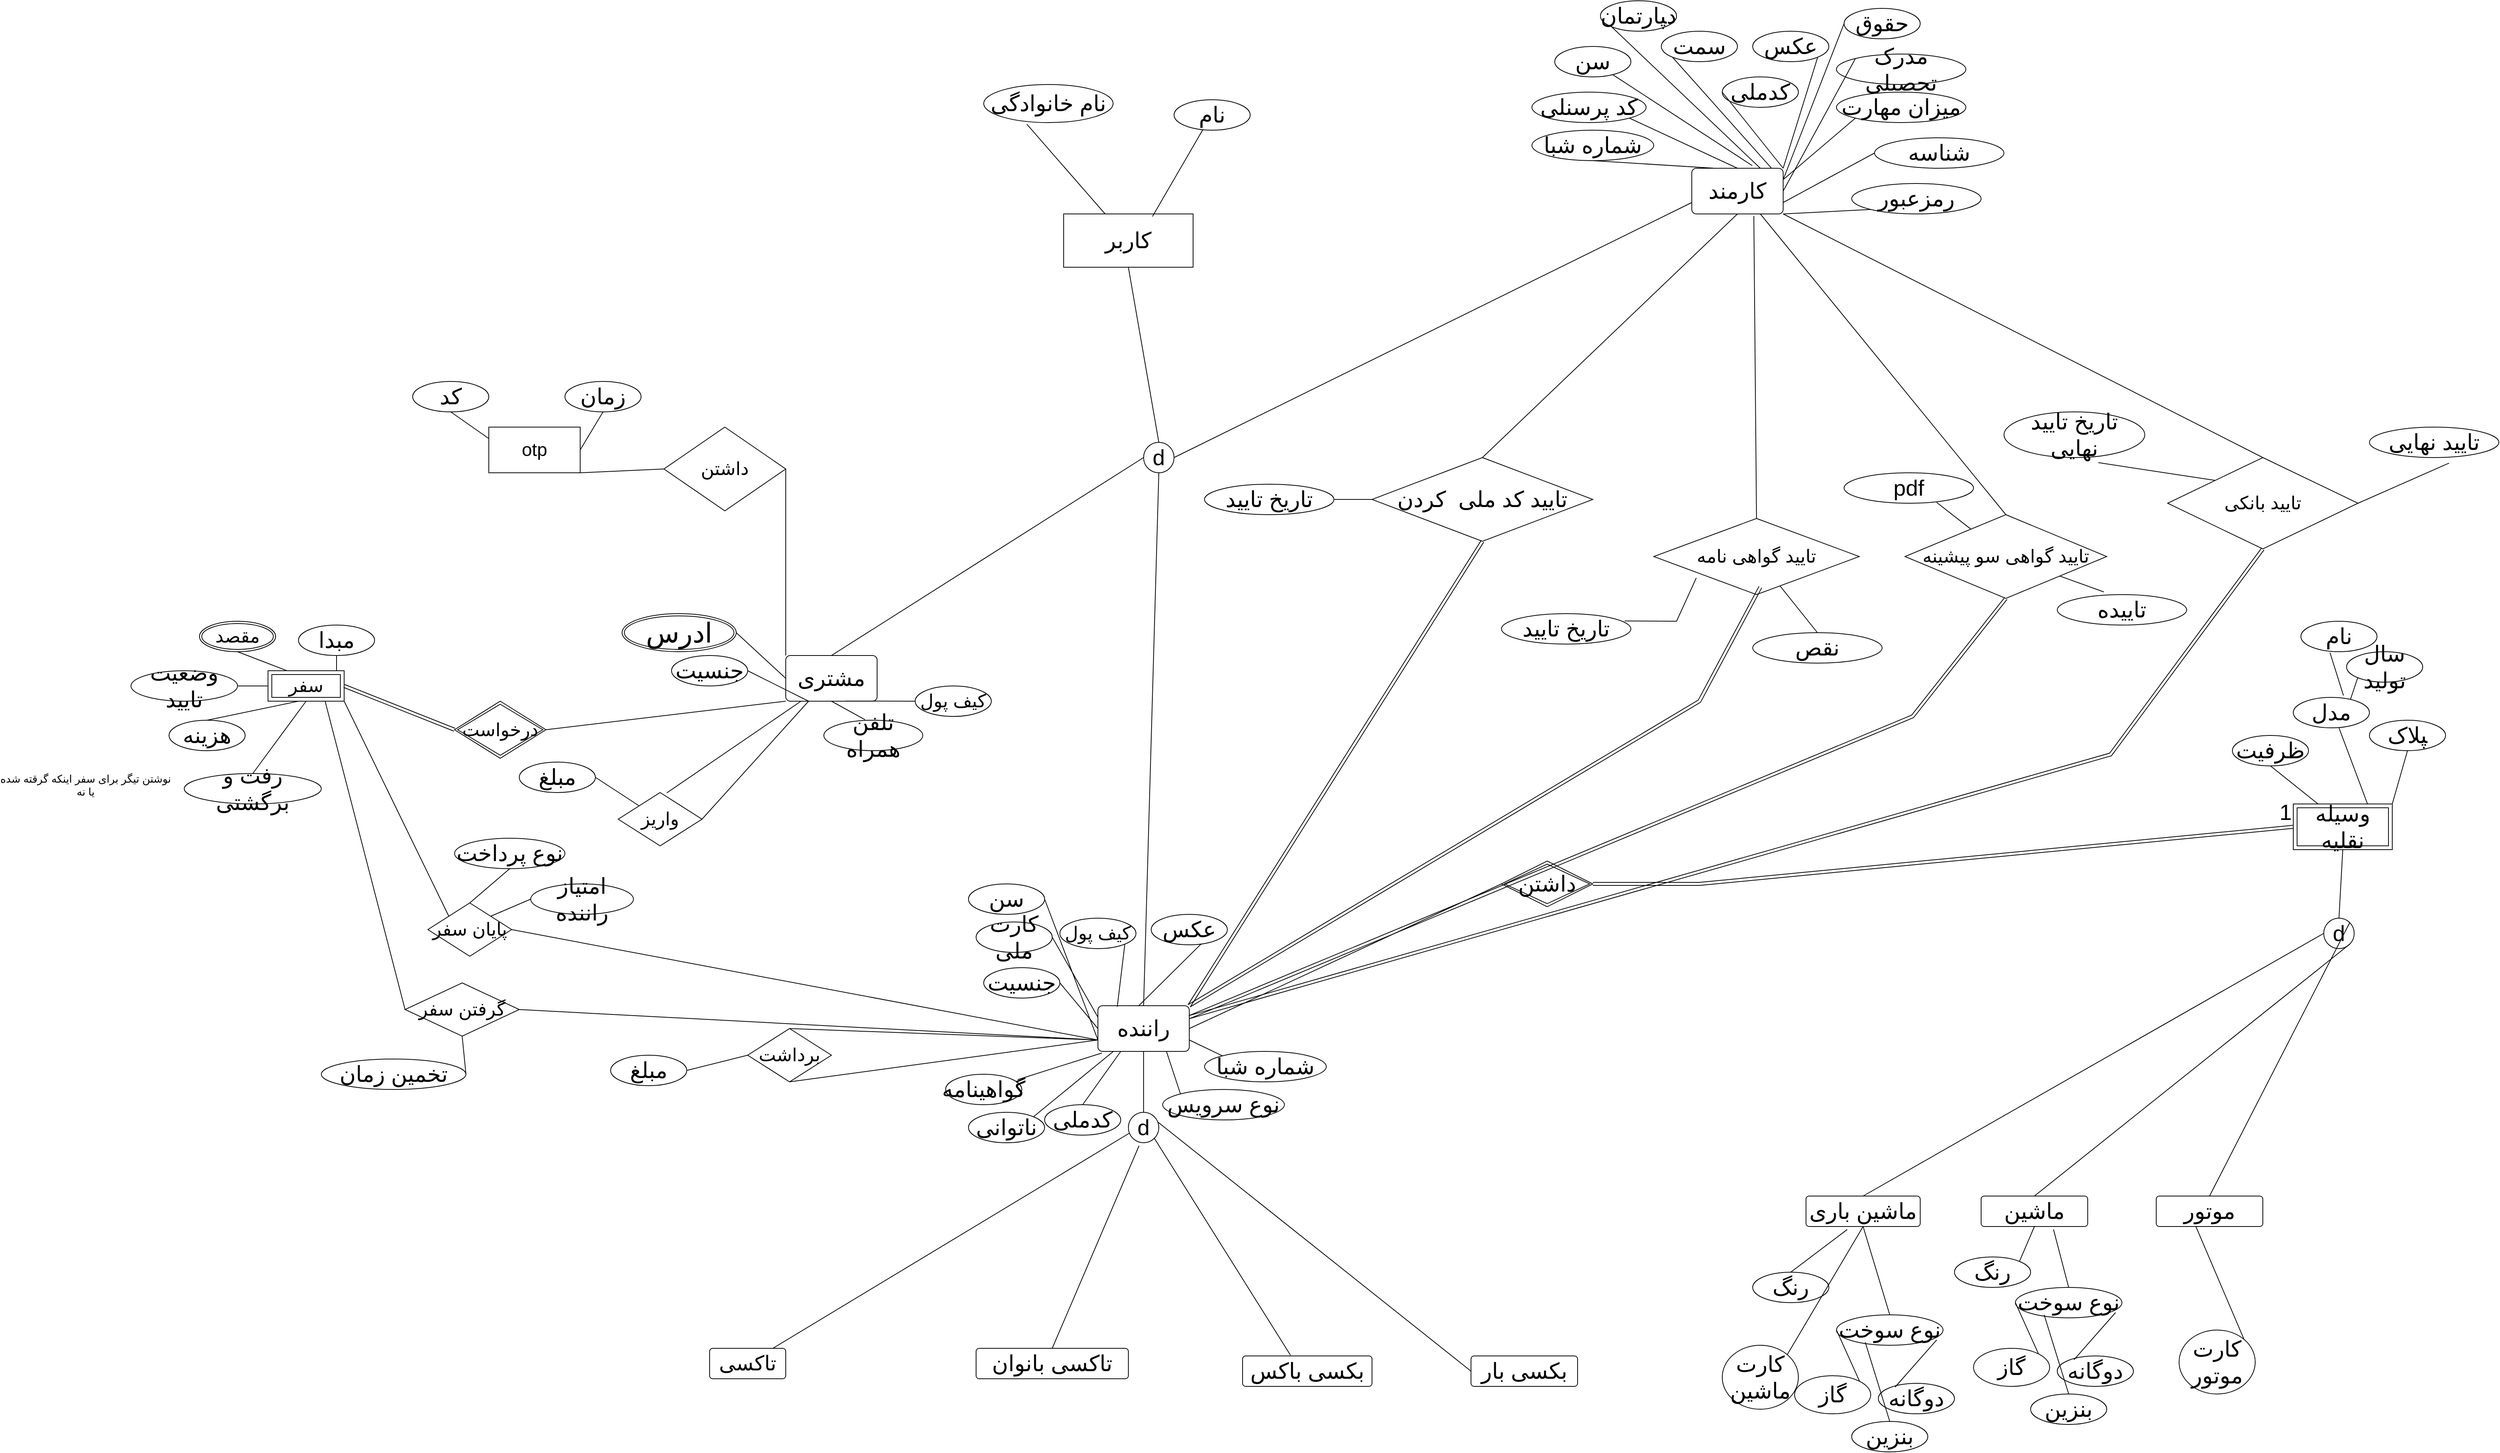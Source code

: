 <mxfile version="23.1.6" type="github">
  <diagram id="R2lEEEUBdFMjLlhIrx00" name="Page-1">
    <mxGraphModel dx="4553" dy="2278" grid="1" gridSize="10" guides="1" tooltips="1" connect="1" arrows="1" fold="1" page="1" pageScale="1" pageWidth="850" pageHeight="1100" math="0" shadow="0" extFonts="Permanent Marker^https://fonts.googleapis.com/css?family=Permanent+Marker">
      <root>
        <mxCell id="0" />
        <mxCell id="1" parent="0" />
        <mxCell id="kXjSdllbdSpg_7BeK22m-8" value="مشتری" style="rounded=1;arcSize=10;whiteSpace=wrap;html=1;align=center;fontSize=29;" parent="1" vertex="1">
          <mxGeometry x="-110" y="210" width="120" height="60" as="geometry" />
        </mxCell>
        <mxCell id="kXjSdllbdSpg_7BeK22m-9" value="راننده" style="rounded=1;arcSize=10;whiteSpace=wrap;html=1;align=center;fontSize=29;" parent="1" vertex="1">
          <mxGeometry x="300" y="670" width="120" height="60" as="geometry" />
        </mxCell>
        <mxCell id="kXjSdllbdSpg_7BeK22m-10" value="کارمند" style="rounded=1;arcSize=10;whiteSpace=wrap;html=1;align=center;fontSize=29;" parent="1" vertex="1">
          <mxGeometry x="1080" y="-430" width="120" height="60" as="geometry" />
        </mxCell>
        <mxCell id="kXjSdllbdSpg_7BeK22m-11" value="" style="endArrow=none;html=1;rounded=0;exitX=0.05;exitY=0.675;exitDx=0;exitDy=0;exitPerimeter=0;fontSize=29;" parent="1" source="kXjSdllbdSpg_7BeK22m-16" target="kXjSdllbdSpg_7BeK22m-12" edge="1">
          <mxGeometry width="50" height="50" relative="1" as="geometry">
            <mxPoint x="380" y="540" as="sourcePoint" />
            <mxPoint x="400" y="490" as="targetPoint" />
          </mxGeometry>
        </mxCell>
        <mxCell id="kXjSdllbdSpg_7BeK22m-12" value="&lt;font style=&quot;font-size: 27px;&quot;&gt;تاکسی&lt;/font&gt;" style="rounded=1;arcSize=10;whiteSpace=wrap;html=1;align=center;" parent="1" vertex="1">
          <mxGeometry x="-210" y="1120" width="100" height="40" as="geometry" />
        </mxCell>
        <mxCell id="kXjSdllbdSpg_7BeK22m-13" value="تاکسی بانوان" style="rounded=1;arcSize=10;whiteSpace=wrap;html=1;align=center;fontSize=29;" parent="1" vertex="1">
          <mxGeometry x="140" y="1120" width="200" height="40" as="geometry" />
        </mxCell>
        <mxCell id="kXjSdllbdSpg_7BeK22m-14" value="بکسی باکس" style="rounded=1;arcSize=10;whiteSpace=wrap;html=1;align=center;fontSize=29;" parent="1" vertex="1">
          <mxGeometry x="490" y="1130" width="170" height="40" as="geometry" />
        </mxCell>
        <mxCell id="kXjSdllbdSpg_7BeK22m-15" value="بکسی بار" style="rounded=1;arcSize=10;whiteSpace=wrap;html=1;align=center;fontSize=29;" parent="1" vertex="1">
          <mxGeometry x="790" y="1130" width="140" height="40" as="geometry" />
        </mxCell>
        <mxCell id="kXjSdllbdSpg_7BeK22m-16" value="&lt;div style=&quot;font-size: 29px;&quot;&gt;d&lt;/div&gt;" style="ellipse;whiteSpace=wrap;html=1;aspect=fixed;fontSize=29;" parent="1" vertex="1">
          <mxGeometry x="340" y="810" width="40" height="40" as="geometry" />
        </mxCell>
        <mxCell id="kXjSdllbdSpg_7BeK22m-17" value="" style="endArrow=none;html=1;rounded=0;entryX=0.5;entryY=1;entryDx=0;entryDy=0;fontSize=29;exitX=0.5;exitY=0;exitDx=0;exitDy=0;" parent="1" source="kXjSdllbdSpg_7BeK22m-16" target="kXjSdllbdSpg_7BeK22m-9" edge="1">
          <mxGeometry width="50" height="50" relative="1" as="geometry">
            <mxPoint x="360" y="850" as="sourcePoint" />
            <mxPoint x="360" y="680" as="targetPoint" />
          </mxGeometry>
        </mxCell>
        <mxCell id="kXjSdllbdSpg_7BeK22m-18" value="" style="endArrow=none;html=1;rounded=0;exitX=0.5;exitY=0;exitDx=0;exitDy=0;entryX=0.35;entryY=1.1;entryDx=0;entryDy=0;entryPerimeter=0;fontSize=29;" parent="1" source="kXjSdllbdSpg_7BeK22m-13" target="kXjSdllbdSpg_7BeK22m-16" edge="1">
          <mxGeometry width="50" height="50" relative="1" as="geometry">
            <mxPoint x="350" y="610" as="sourcePoint" />
            <mxPoint x="400" y="560" as="targetPoint" />
          </mxGeometry>
        </mxCell>
        <mxCell id="kXjSdllbdSpg_7BeK22m-19" value="" style="endArrow=none;html=1;rounded=0;exitX=0.37;exitY=-0.025;exitDx=0;exitDy=0;entryX=1;entryY=1;entryDx=0;entryDy=0;exitPerimeter=0;fontSize=29;" parent="1" source="kXjSdllbdSpg_7BeK22m-14" target="kXjSdllbdSpg_7BeK22m-16" edge="1">
          <mxGeometry width="50" height="50" relative="1" as="geometry">
            <mxPoint x="350" y="680" as="sourcePoint" />
            <mxPoint x="410" y="570" as="targetPoint" />
          </mxGeometry>
        </mxCell>
        <mxCell id="kXjSdllbdSpg_7BeK22m-21" value="" style="endArrow=none;html=1;rounded=0;exitX=0;exitY=0.5;exitDx=0;exitDy=0;entryX=0.975;entryY=0.325;entryDx=0;entryDy=0;entryPerimeter=0;fontSize=29;" parent="1" source="kXjSdllbdSpg_7BeK22m-15" target="kXjSdllbdSpg_7BeK22m-16" edge="1">
          <mxGeometry width="50" height="50" relative="1" as="geometry">
            <mxPoint x="463" y="630" as="sourcePoint" />
            <mxPoint x="430" y="550" as="targetPoint" />
          </mxGeometry>
        </mxCell>
        <mxCell id="kXjSdllbdSpg_7BeK22m-23" value="" style="endArrow=none;html=1;rounded=0;entryX=0;entryY=0.5;entryDx=0;entryDy=0;fontSize=29;exitX=1;exitY=0.5;exitDx=0;exitDy=0;" parent="1" source="kXjSdllbdSpg_7BeK22m-9" target="kXjSdllbdSpg_7BeK22m-35" edge="1">
          <mxGeometry relative="1" as="geometry">
            <mxPoint x="490" y="580" as="sourcePoint" />
            <mxPoint x="609.96" y="464.98" as="targetPoint" />
          </mxGeometry>
        </mxCell>
        <mxCell id="kXjSdllbdSpg_7BeK22m-26" value="" style="endArrow=none;html=1;rounded=0;exitX=0.75;exitY=0;exitDx=0;exitDy=0;entryX=0.6;entryY=1;entryDx=0;entryDy=0;entryPerimeter=0;fontSize=29;" parent="1" source="kXjSdllbdSpg_7BeK22m-32" target="kXjSdllbdSpg_7BeK22m-29" edge="1">
          <mxGeometry relative="1" as="geometry">
            <mxPoint x="1595" y="375" as="sourcePoint" />
            <mxPoint x="1610" y="305" as="targetPoint" />
          </mxGeometry>
        </mxCell>
        <mxCell id="kXjSdllbdSpg_7BeK22m-29" value="مدل " style="ellipse;whiteSpace=wrap;html=1;align=center;fontSize=29;" parent="1" vertex="1">
          <mxGeometry x="1870" y="265" width="100" height="40" as="geometry" />
        </mxCell>
        <mxCell id="kXjSdllbdSpg_7BeK22m-32" value="وسیله نقلیه" style="shape=ext;margin=3;double=1;whiteSpace=wrap;html=1;align=center;fontSize=29;" parent="1" vertex="1">
          <mxGeometry x="1870" y="405" width="130" height="60" as="geometry" />
        </mxCell>
        <mxCell id="kXjSdllbdSpg_7BeK22m-33" value="" style="shape=link;html=1;rounded=0;entryX=0;entryY=0.5;entryDx=0;entryDy=0;exitX=1;exitY=0.5;exitDx=0;exitDy=0;fontSize=29;" parent="1" source="kXjSdllbdSpg_7BeK22m-35" target="kXjSdllbdSpg_7BeK22m-32" edge="1">
          <mxGeometry relative="1" as="geometry">
            <mxPoint x="711" y="460" as="sourcePoint" />
            <mxPoint x="850" y="460" as="targetPoint" />
            <Array as="points">
              <mxPoint x="1090" y="510" />
            </Array>
          </mxGeometry>
        </mxCell>
        <mxCell id="kXjSdllbdSpg_7BeK22m-34" value="1" style="resizable=0;html=1;whiteSpace=wrap;align=right;verticalAlign=bottom;fontSize=29;" parent="kXjSdllbdSpg_7BeK22m-33" connectable="0" vertex="1">
          <mxGeometry x="1" relative="1" as="geometry" />
        </mxCell>
        <mxCell id="kXjSdllbdSpg_7BeK22m-35" value="داشتن" style="shape=rhombus;double=1;perimeter=rhombusPerimeter;whiteSpace=wrap;html=1;align=center;fontSize=29;" parent="1" vertex="1">
          <mxGeometry x="830" y="480" width="120" height="60" as="geometry" />
        </mxCell>
        <mxCell id="kXjSdllbdSpg_7BeK22m-36" value="نام" style="ellipse;whiteSpace=wrap;html=1;align=center;fontSize=29;" parent="1" vertex="1">
          <mxGeometry x="1880" y="165" width="100" height="40" as="geometry" />
        </mxCell>
        <mxCell id="kXjSdllbdSpg_7BeK22m-37" value="سال تولید" style="ellipse;whiteSpace=wrap;html=1;align=center;fontSize=29;" parent="1" vertex="1">
          <mxGeometry x="1940" y="205" width="100" height="40" as="geometry" />
        </mxCell>
        <mxCell id="kXjSdllbdSpg_7BeK22m-39" value="رنگ" style="ellipse;whiteSpace=wrap;html=1;align=center;fontSize=29;" parent="1" vertex="1">
          <mxGeometry x="1425" y="1000" width="100" height="40" as="geometry" />
        </mxCell>
        <mxCell id="kXjSdllbdSpg_7BeK22m-40" value="‍پلاک" style="ellipse;whiteSpace=wrap;html=1;align=center;fontSize=29;" parent="1" vertex="1">
          <mxGeometry x="1970" y="295" width="100" height="40" as="geometry" />
        </mxCell>
        <mxCell id="kXjSdllbdSpg_7BeK22m-41" value="نوع سوخت" style="ellipse;whiteSpace=wrap;html=1;align=center;fontSize=29;" parent="1" vertex="1">
          <mxGeometry x="1505" y="1040" width="140" height="40" as="geometry" />
        </mxCell>
        <mxCell id="kXjSdllbdSpg_7BeK22m-42" value="ظرفیت" style="ellipse;whiteSpace=wrap;html=1;align=center;fontSize=29;" parent="1" vertex="1">
          <mxGeometry x="1790" y="315" width="100" height="40" as="geometry" />
        </mxCell>
        <mxCell id="kXjSdllbdSpg_7BeK22m-44" value="" style="endArrow=none;html=1;rounded=0;exitX=0;exitY=0.5;exitDx=0;exitDy=0;fontSize=29;entryX=1;entryY=0;entryDx=0;entryDy=0;" parent="1" source="kXjSdllbdSpg_7BeK22m-41" target="kXjSdllbdSpg_7BeK22m-47" edge="1">
          <mxGeometry relative="1" as="geometry">
            <mxPoint x="595" y="1200" as="sourcePoint" />
            <mxPoint x="1335" y="1160" as="targetPoint" />
          </mxGeometry>
        </mxCell>
        <mxCell id="kXjSdllbdSpg_7BeK22m-46" value="" style="endArrow=none;html=1;rounded=0;entryX=0.5;entryY=1;entryDx=0;entryDy=0;exitX=0.25;exitY=0;exitDx=0;exitDy=0;fontSize=29;" parent="1" source="kXjSdllbdSpg_7BeK22m-32" target="kXjSdllbdSpg_7BeK22m-42" edge="1">
          <mxGeometry relative="1" as="geometry">
            <mxPoint x="1550" y="371" as="sourcePoint" />
            <mxPoint x="1482" y="335" as="targetPoint" />
          </mxGeometry>
        </mxCell>
        <mxCell id="kXjSdllbdSpg_7BeK22m-47" value="گاز" style="ellipse;whiteSpace=wrap;html=1;align=center;fontSize=29;" parent="1" vertex="1">
          <mxGeometry x="1450" y="1120" width="100" height="50" as="geometry" />
        </mxCell>
        <mxCell id="kXjSdllbdSpg_7BeK22m-48" value="بنزین" style="ellipse;whiteSpace=wrap;html=1;align=center;fontSize=29;" parent="1" vertex="1">
          <mxGeometry x="1525" y="1180" width="100" height="40" as="geometry" />
        </mxCell>
        <mxCell id="kXjSdllbdSpg_7BeK22m-49" value="دوگانه" style="ellipse;whiteSpace=wrap;html=1;align=center;fontSize=29;" parent="1" vertex="1">
          <mxGeometry x="1560" y="1130" width="100" height="40" as="geometry" />
        </mxCell>
        <mxCell id="kXjSdllbdSpg_7BeK22m-50" value="" style="endArrow=none;html=1;rounded=0;entryX=0.27;entryY=0.9;entryDx=0;entryDy=0;entryPerimeter=0;fontSize=29;exitX=0.5;exitY=0;exitDx=0;exitDy=0;" parent="1" source="kXjSdllbdSpg_7BeK22m-48" target="kXjSdllbdSpg_7BeK22m-41" edge="1">
          <mxGeometry relative="1" as="geometry">
            <mxPoint x="1540" y="1130" as="sourcePoint" />
            <mxPoint x="755" y="1250" as="targetPoint" />
          </mxGeometry>
        </mxCell>
        <mxCell id="kXjSdllbdSpg_7BeK22m-51" value="" style="endArrow=none;html=1;rounded=0;exitX=0.5;exitY=0;exitDx=0;exitDy=0;fontSize=29;entryX=0.679;entryY=1.098;entryDx=0;entryDy=0;entryPerimeter=0;" parent="1" source="kXjSdllbdSpg_7BeK22m-41" target="jmjiHeXXMgDuQLnsEKiA-91" edge="1">
          <mxGeometry relative="1" as="geometry">
            <mxPoint x="1420.0" y="1081" as="sourcePoint" />
            <mxPoint x="1550" y="990" as="targetPoint" />
          </mxGeometry>
        </mxCell>
        <mxCell id="kXjSdllbdSpg_7BeK22m-52" value="" style="endArrow=none;html=1;rounded=0;entryX=0.94;entryY=0.825;entryDx=0;entryDy=0;entryPerimeter=0;exitX=0.22;exitY=0.125;exitDx=0;exitDy=0;exitPerimeter=0;fontSize=29;" parent="1" source="kXjSdllbdSpg_7BeK22m-49" target="kXjSdllbdSpg_7BeK22m-41" edge="1">
          <mxGeometry relative="1" as="geometry">
            <mxPoint x="845" y="1319" as="sourcePoint" />
            <mxPoint x="817" y="1260" as="targetPoint" />
          </mxGeometry>
        </mxCell>
        <mxCell id="kXjSdllbdSpg_7BeK22m-53" value="تایید کد ملی&amp;nbsp; کردن" style="shape=rhombus;perimeter=rhombusPerimeter;whiteSpace=wrap;html=1;align=center;fontSize=29;" parent="1" vertex="1">
          <mxGeometry x="660" y="-50" width="290" height="110" as="geometry" />
        </mxCell>
        <mxCell id="kXjSdllbdSpg_7BeK22m-56" value="" style="endArrow=none;html=1;rounded=0;entryX=0.5;entryY=1;entryDx=0;entryDy=0;exitX=0.5;exitY=0;exitDx=0;exitDy=0;fontSize=29;" parent="1" source="kXjSdllbdSpg_7BeK22m-53" target="kXjSdllbdSpg_7BeK22m-10" edge="1">
          <mxGeometry relative="1" as="geometry">
            <mxPoint x="390" y="320" as="sourcePoint" />
            <mxPoint x="389.5" y="240" as="targetPoint" />
          </mxGeometry>
        </mxCell>
        <mxCell id="jmjiHeXXMgDuQLnsEKiA-1" value="&lt;font style=&quot;font-size: 29px;&quot;&gt;کاربر&lt;/font&gt;" style="whiteSpace=wrap;html=1;align=center;fontSize=29;" parent="1" vertex="1">
          <mxGeometry x="255" y="-370" width="170" height="70" as="geometry" />
        </mxCell>
        <mxCell id="jmjiHeXXMgDuQLnsEKiA-2" value="" style="endArrow=none;html=1;rounded=0;entryX=0;entryY=0.5;entryDx=0;entryDy=0;exitX=0.5;exitY=0;exitDx=0;exitDy=0;fontSize=29;" parent="1" source="kXjSdllbdSpg_7BeK22m-8" target="jmjiHeXXMgDuQLnsEKiA-5" edge="1">
          <mxGeometry relative="1" as="geometry">
            <mxPoint x="230" y="200" as="sourcePoint" />
            <mxPoint x="390" y="200" as="targetPoint" />
          </mxGeometry>
        </mxCell>
        <mxCell id="jmjiHeXXMgDuQLnsEKiA-3" value="" style="endArrow=none;html=1;rounded=0;entryX=0.5;entryY=1;entryDx=0;entryDy=0;exitX=0.5;exitY=0;exitDx=0;exitDy=0;fontSize=29;" parent="1" source="kXjSdllbdSpg_7BeK22m-9" target="jmjiHeXXMgDuQLnsEKiA-5" edge="1">
          <mxGeometry relative="1" as="geometry">
            <mxPoint x="248" y="346.5" as="sourcePoint" />
            <mxPoint x="460" y="213.5" as="targetPoint" />
          </mxGeometry>
        </mxCell>
        <mxCell id="jmjiHeXXMgDuQLnsEKiA-4" value="" style="endArrow=none;html=1;rounded=0;entryX=1;entryY=0.5;entryDx=0;entryDy=0;exitX=0;exitY=0.75;exitDx=0;exitDy=0;fontSize=29;" parent="1" source="kXjSdllbdSpg_7BeK22m-10" target="jmjiHeXXMgDuQLnsEKiA-5" edge="1">
          <mxGeometry relative="1" as="geometry">
            <mxPoint x="319" y="320" as="sourcePoint" />
            <mxPoint x="531" y="187" as="targetPoint" />
          </mxGeometry>
        </mxCell>
        <mxCell id="jmjiHeXXMgDuQLnsEKiA-5" value="&lt;div style=&quot;font-size: 29px;&quot;&gt;d&lt;/div&gt;" style="ellipse;whiteSpace=wrap;html=1;aspect=fixed;fontSize=29;" parent="1" vertex="1">
          <mxGeometry x="360" y="-70" width="40" height="40" as="geometry" />
        </mxCell>
        <mxCell id="jmjiHeXXMgDuQLnsEKiA-10" value="نام خانوادگی" style="ellipse;whiteSpace=wrap;html=1;align=center;fontSize=29;" parent="1" vertex="1">
          <mxGeometry x="150" y="-540" width="170" height="50" as="geometry" />
        </mxCell>
        <mxCell id="jmjiHeXXMgDuQLnsEKiA-11" value="نام" style="ellipse;whiteSpace=wrap;html=1;align=center;fontSize=29;" parent="1" vertex="1">
          <mxGeometry x="400" y="-520" width="100" height="40" as="geometry" />
        </mxCell>
        <mxCell id="jmjiHeXXMgDuQLnsEKiA-14" value="" style="endArrow=none;html=1;rounded=0;entryX=0.333;entryY=1.042;entryDx=0;entryDy=0;fontSize=29;entryPerimeter=0;" parent="1" source="jmjiHeXXMgDuQLnsEKiA-1" target="jmjiHeXXMgDuQLnsEKiA-10" edge="1">
          <mxGeometry relative="1" as="geometry">
            <mxPoint x="263.5" y="-160" as="sourcePoint" />
            <mxPoint x="276.5" y="-491" as="targetPoint" />
          </mxGeometry>
        </mxCell>
        <mxCell id="jmjiHeXXMgDuQLnsEKiA-15" value="" style="endArrow=none;html=1;rounded=0;entryX=0.5;entryY=1;entryDx=0;entryDy=0;fontSize=29;exitX=0.686;exitY=0.048;exitDx=0;exitDy=0;exitPerimeter=0;" parent="1" source="jmjiHeXXMgDuQLnsEKiA-1" edge="1">
          <mxGeometry relative="1" as="geometry">
            <mxPoint x="438" y="-150" as="sourcePoint" />
            <mxPoint x="438" y="-481" as="targetPoint" />
          </mxGeometry>
        </mxCell>
        <mxCell id="jmjiHeXXMgDuQLnsEKiA-16" value="جنسیت" style="ellipse;whiteSpace=wrap;html=1;align=center;fontSize=29;" parent="1" vertex="1">
          <mxGeometry x="-260" y="210" width="100" height="40" as="geometry" />
        </mxCell>
        <mxCell id="jmjiHeXXMgDuQLnsEKiA-17" value="" style="endArrow=none;html=1;rounded=0;entryX=0.25;entryY=1;entryDx=0;entryDy=0;fontSize=29;exitX=1;exitY=0.5;exitDx=0;exitDy=0;" parent="1" source="jmjiHeXXMgDuQLnsEKiA-16" target="kXjSdllbdSpg_7BeK22m-8" edge="1">
          <mxGeometry relative="1" as="geometry">
            <mxPoint x="-40" y="390" as="sourcePoint" />
            <mxPoint x="16" y="293" as="targetPoint" />
          </mxGeometry>
        </mxCell>
        <mxCell id="jmjiHeXXMgDuQLnsEKiA-18" value="" style="endArrow=none;html=1;rounded=0;entryX=0;entryY=0.5;entryDx=0;entryDy=0;fontSize=29;exitX=1;exitY=0.5;exitDx=0;exitDy=0;" parent="1" source="jmjiHeXXMgDuQLnsEKiA-19" target="kXjSdllbdSpg_7BeK22m-9" edge="1">
          <mxGeometry relative="1" as="geometry">
            <mxPoint x="230" y="750" as="sourcePoint" />
            <mxPoint x="300" y="670" as="targetPoint" />
          </mxGeometry>
        </mxCell>
        <mxCell id="jmjiHeXXMgDuQLnsEKiA-19" value="جنسیت" style="ellipse;whiteSpace=wrap;html=1;align=center;fontSize=29;" parent="1" vertex="1">
          <mxGeometry x="150" y="620" width="100" height="40" as="geometry" />
        </mxCell>
        <mxCell id="jmjiHeXXMgDuQLnsEKiA-22" value="کدملی" style="ellipse;whiteSpace=wrap;html=1;align=center;fontSize=29;" parent="1" vertex="1">
          <mxGeometry x="1120" y="-550" width="100" height="40" as="geometry" />
        </mxCell>
        <mxCell id="jmjiHeXXMgDuQLnsEKiA-23" value="شماره شبا" style="ellipse;whiteSpace=wrap;html=1;align=center;fontSize=29;" parent="1" vertex="1">
          <mxGeometry x="870" y="-480" width="160" height="40" as="geometry" />
        </mxCell>
        <mxCell id="jmjiHeXXMgDuQLnsEKiA-24" value="کد‍ پرسنلی" style="ellipse;whiteSpace=wrap;html=1;align=center;fontSize=29;" parent="1" vertex="1">
          <mxGeometry x="870" y="-530" width="150" height="40" as="geometry" />
        </mxCell>
        <mxCell id="jmjiHeXXMgDuQLnsEKiA-25" value="د‍‍پارتمان" style="ellipse;whiteSpace=wrap;html=1;align=center;fontSize=29;" parent="1" vertex="1">
          <mxGeometry x="960" y="-650" width="100" height="40" as="geometry" />
        </mxCell>
        <mxCell id="jmjiHeXXMgDuQLnsEKiA-28" value="سن" style="ellipse;whiteSpace=wrap;html=1;align=center;fontSize=29;" parent="1" vertex="1">
          <mxGeometry x="900" y="-590" width="100" height="40" as="geometry" />
        </mxCell>
        <mxCell id="jmjiHeXXMgDuQLnsEKiA-29" value="سمت" style="ellipse;whiteSpace=wrap;html=1;align=center;fontSize=29;" parent="1" vertex="1">
          <mxGeometry x="1040" y="-610" width="100" height="40" as="geometry" />
        </mxCell>
        <mxCell id="jmjiHeXXMgDuQLnsEKiA-30" value="عکس" style="ellipse;whiteSpace=wrap;html=1;align=center;fontSize=29;" parent="1" vertex="1">
          <mxGeometry x="1160" y="-610" width="100" height="40" as="geometry" />
        </mxCell>
        <mxCell id="jmjiHeXXMgDuQLnsEKiA-34" value="مدرک تحصیلی" style="ellipse;whiteSpace=wrap;html=1;align=center;fontSize=29;" parent="1" vertex="1">
          <mxGeometry x="1270" y="-580" width="170" height="40" as="geometry" />
        </mxCell>
        <mxCell id="jmjiHeXXMgDuQLnsEKiA-35" value="حقوق" style="ellipse;whiteSpace=wrap;html=1;align=center;fontSize=29;" parent="1" vertex="1">
          <mxGeometry x="1280" y="-640" width="100" height="40" as="geometry" />
        </mxCell>
        <mxCell id="jmjiHeXXMgDuQLnsEKiA-36" value="میزان مهارت" style="ellipse;whiteSpace=wrap;html=1;align=center;fontSize=29;" parent="1" vertex="1">
          <mxGeometry x="1270" y="-530" width="170" height="40" as="geometry" />
        </mxCell>
        <mxCell id="jmjiHeXXMgDuQLnsEKiA-37" value="" style="endArrow=none;html=1;rounded=0;exitX=0.25;exitY=0;exitDx=0;exitDy=0;entryX=0.5;entryY=1;entryDx=0;entryDy=0;" parent="1" source="kXjSdllbdSpg_7BeK22m-10" target="jmjiHeXXMgDuQLnsEKiA-23" edge="1">
          <mxGeometry relative="1" as="geometry">
            <mxPoint x="890" y="-560" as="sourcePoint" />
            <mxPoint x="1050" y="-560" as="targetPoint" />
          </mxGeometry>
        </mxCell>
        <mxCell id="jmjiHeXXMgDuQLnsEKiA-38" value="" style="endArrow=none;html=1;rounded=0;exitX=0.5;exitY=0;exitDx=0;exitDy=0;entryX=1;entryY=1;entryDx=0;entryDy=0;" parent="1" source="kXjSdllbdSpg_7BeK22m-10" target="jmjiHeXXMgDuQLnsEKiA-24" edge="1">
          <mxGeometry relative="1" as="geometry">
            <mxPoint x="970" y="-530" as="sourcePoint" />
            <mxPoint x="950" y="-610" as="targetPoint" />
          </mxGeometry>
        </mxCell>
        <mxCell id="jmjiHeXXMgDuQLnsEKiA-39" value="" style="endArrow=none;html=1;rounded=0;exitX=0.663;exitY=-0.056;exitDx=0;exitDy=0;exitPerimeter=0;" parent="1" source="kXjSdllbdSpg_7BeK22m-10" target="jmjiHeXXMgDuQLnsEKiA-28" edge="1">
          <mxGeometry relative="1" as="geometry">
            <mxPoint x="950" y="-520" as="sourcePoint" />
            <mxPoint x="1070" y="-700" as="targetPoint" />
          </mxGeometry>
        </mxCell>
        <mxCell id="jmjiHeXXMgDuQLnsEKiA-40" value="" style="endArrow=none;html=1;rounded=0;exitX=0.75;exitY=0;exitDx=0;exitDy=0;entryX=0;entryY=1;entryDx=0;entryDy=0;" parent="1" source="kXjSdllbdSpg_7BeK22m-10" target="jmjiHeXXMgDuQLnsEKiA-25" edge="1">
          <mxGeometry relative="1" as="geometry">
            <mxPoint x="1002" y="-514" as="sourcePoint" />
            <mxPoint x="1080" y="-660" as="targetPoint" />
          </mxGeometry>
        </mxCell>
        <mxCell id="jmjiHeXXMgDuQLnsEKiA-41" value="" style="endArrow=none;html=1;rounded=0;exitX=0.875;exitY=0.005;exitDx=0;exitDy=0;entryX=0;entryY=1;entryDx=0;entryDy=0;exitPerimeter=0;" parent="1" source="kXjSdllbdSpg_7BeK22m-10" target="jmjiHeXXMgDuQLnsEKiA-29" edge="1">
          <mxGeometry relative="1" as="geometry">
            <mxPoint x="980" y="-520" as="sourcePoint" />
            <mxPoint x="1075" y="-636" as="targetPoint" />
          </mxGeometry>
        </mxCell>
        <mxCell id="jmjiHeXXMgDuQLnsEKiA-42" value="" style="endArrow=none;html=1;rounded=0;exitX=1;exitY=0;exitDx=0;exitDy=0;entryX=0;entryY=0.5;entryDx=0;entryDy=0;" parent="1" source="kXjSdllbdSpg_7BeK22m-10" target="jmjiHeXXMgDuQLnsEKiA-22" edge="1">
          <mxGeometry relative="1" as="geometry">
            <mxPoint x="980" y="-520" as="sourcePoint" />
            <mxPoint x="1075" y="-636" as="targetPoint" />
          </mxGeometry>
        </mxCell>
        <mxCell id="jmjiHeXXMgDuQLnsEKiA-43" value="" style="endArrow=none;html=1;rounded=0;exitX=1;exitY=0;exitDx=0;exitDy=0;entryX=1;entryY=1;entryDx=0;entryDy=0;" parent="1" source="kXjSdllbdSpg_7BeK22m-10" target="jmjiHeXXMgDuQLnsEKiA-30" edge="1">
          <mxGeometry relative="1" as="geometry">
            <mxPoint x="1010" y="-520" as="sourcePoint" />
            <mxPoint x="1150" y="-610" as="targetPoint" />
          </mxGeometry>
        </mxCell>
        <mxCell id="jmjiHeXXMgDuQLnsEKiA-44" value="" style="endArrow=none;html=1;rounded=0;exitX=1;exitY=0.25;exitDx=0;exitDy=0;entryX=0;entryY=0.5;entryDx=0;entryDy=0;" parent="1" source="kXjSdllbdSpg_7BeK22m-10" target="jmjiHeXXMgDuQLnsEKiA-35" edge="1">
          <mxGeometry relative="1" as="geometry">
            <mxPoint x="1010" y="-520" as="sourcePoint" />
            <mxPoint x="1120" y="-545" as="targetPoint" />
          </mxGeometry>
        </mxCell>
        <mxCell id="jmjiHeXXMgDuQLnsEKiA-45" value="" style="endArrow=none;html=1;rounded=0;exitX=1;exitY=0.5;exitDx=0;exitDy=0;entryX=0;entryY=0;entryDx=0;entryDy=0;" parent="1" source="kXjSdllbdSpg_7BeK22m-10" target="jmjiHeXXMgDuQLnsEKiA-34" edge="1">
          <mxGeometry relative="1" as="geometry">
            <mxPoint x="1010" y="-505" as="sourcePoint" />
            <mxPoint x="1240" y="-505" as="targetPoint" />
          </mxGeometry>
        </mxCell>
        <mxCell id="jmjiHeXXMgDuQLnsEKiA-46" value="" style="endArrow=none;html=1;rounded=0;exitX=1;exitY=0.25;exitDx=0;exitDy=0;entryX=0;entryY=1;entryDx=0;entryDy=0;" parent="1" source="kXjSdllbdSpg_7BeK22m-10" target="jmjiHeXXMgDuQLnsEKiA-36" edge="1">
          <mxGeometry relative="1" as="geometry">
            <mxPoint x="1010" y="-490" as="sourcePoint" />
            <mxPoint x="1255" y="-464" as="targetPoint" />
          </mxGeometry>
        </mxCell>
        <mxCell id="jmjiHeXXMgDuQLnsEKiA-47" value="تلفن همراه" style="ellipse;whiteSpace=wrap;html=1;align=center;fontSize=29;" parent="1" vertex="1">
          <mxGeometry x="-60" y="295" width="130" height="40" as="geometry" />
        </mxCell>
        <mxCell id="jmjiHeXXMgDuQLnsEKiA-48" value="" style="endArrow=none;html=1;rounded=0;exitX=0.5;exitY=1;exitDx=0;exitDy=0;entryX=0.416;entryY=-0.016;entryDx=0;entryDy=0;entryPerimeter=0;" parent="1" source="kXjSdllbdSpg_7BeK22m-8" target="jmjiHeXXMgDuQLnsEKiA-47" edge="1">
          <mxGeometry relative="1" as="geometry">
            <mxPoint x="40" y="310" as="sourcePoint" />
            <mxPoint x="200" y="310" as="targetPoint" />
          </mxGeometry>
        </mxCell>
        <mxCell id="jmjiHeXXMgDuQLnsEKiA-49" value="&lt;font style=&quot;font-size: 36px;&quot;&gt;ادرس&lt;/font&gt;" style="ellipse;shape=doubleEllipse;margin=3;whiteSpace=wrap;html=1;align=center;" parent="1" vertex="1">
          <mxGeometry x="-325" y="155" width="150" height="50" as="geometry" />
        </mxCell>
        <mxCell id="jmjiHeXXMgDuQLnsEKiA-50" value="" style="endArrow=none;html=1;rounded=0;entryX=0;entryY=0.5;entryDx=0;entryDy=0;exitX=1;exitY=0.5;exitDx=0;exitDy=0;" parent="1" source="jmjiHeXXMgDuQLnsEKiA-49" target="kXjSdllbdSpg_7BeK22m-8" edge="1">
          <mxGeometry relative="1" as="geometry">
            <mxPoint x="-220" y="324.09" as="sourcePoint" />
            <mxPoint x="-60" y="324.09" as="targetPoint" />
          </mxGeometry>
        </mxCell>
        <mxCell id="jmjiHeXXMgDuQLnsEKiA-59" value="" style="endArrow=none;html=1;rounded=0;entryX=0.382;entryY=1.031;entryDx=0;entryDy=0;entryPerimeter=0;exitX=0.659;exitY=-0.061;exitDx=0;exitDy=0;exitPerimeter=0;" parent="1" source="kXjSdllbdSpg_7BeK22m-29" target="kXjSdllbdSpg_7BeK22m-36" edge="1">
          <mxGeometry relative="1" as="geometry">
            <mxPoint x="1830" y="225" as="sourcePoint" />
            <mxPoint x="2120" y="365" as="targetPoint" />
          </mxGeometry>
        </mxCell>
        <mxCell id="jmjiHeXXMgDuQLnsEKiA-60" value="" style="endArrow=none;html=1;rounded=0;entryX=0.5;entryY=1;entryDx=0;entryDy=0;exitX=1;exitY=0;exitDx=0;exitDy=0;" parent="1" source="kXjSdllbdSpg_7BeK22m-39" target="jmjiHeXXMgDuQLnsEKiA-91" edge="1">
          <mxGeometry relative="1" as="geometry">
            <mxPoint x="1479.97" y="1105.73" as="sourcePoint" />
            <mxPoint x="1505.0" y="970.001" as="targetPoint" />
          </mxGeometry>
        </mxCell>
        <mxCell id="jmjiHeXXMgDuQLnsEKiA-61" value="" style="endArrow=none;html=1;rounded=0;entryX=0;entryY=1;entryDx=0;entryDy=0;exitX=0.75;exitY=0.075;exitDx=0;exitDy=0;exitPerimeter=0;" parent="1" source="kXjSdllbdSpg_7BeK22m-29" target="kXjSdllbdSpg_7BeK22m-37" edge="1">
          <mxGeometry relative="1" as="geometry">
            <mxPoint x="1920" y="235" as="sourcePoint" />
            <mxPoint x="1958" y="336" as="targetPoint" />
          </mxGeometry>
        </mxCell>
        <mxCell id="jmjiHeXXMgDuQLnsEKiA-62" value="" style="endArrow=none;html=1;rounded=0;exitX=1;exitY=0;exitDx=0;exitDy=0;entryX=0.5;entryY=1;entryDx=0;entryDy=0;" parent="1" source="kXjSdllbdSpg_7BeK22m-32" target="kXjSdllbdSpg_7BeK22m-40" edge="1">
          <mxGeometry relative="1" as="geometry">
            <mxPoint x="1965" y="425" as="sourcePoint" />
            <mxPoint x="1968" y="346" as="targetPoint" />
          </mxGeometry>
        </mxCell>
        <mxCell id="jmjiHeXXMgDuQLnsEKiA-72" value="سن" style="ellipse;whiteSpace=wrap;html=1;align=center;fontSize=29;" parent="1" vertex="1">
          <mxGeometry x="130" y="510" width="100" height="40" as="geometry" />
        </mxCell>
        <mxCell id="jmjiHeXXMgDuQLnsEKiA-73" value="کدملی" style="ellipse;whiteSpace=wrap;html=1;align=center;fontSize=29;" parent="1" vertex="1">
          <mxGeometry x="230" y="800" width="100" height="40" as="geometry" />
        </mxCell>
        <mxCell id="jmjiHeXXMgDuQLnsEKiA-75" value="" style="endArrow=none;html=1;rounded=0;entryX=0;entryY=0.75;entryDx=0;entryDy=0;fontSize=29;exitX=1;exitY=0.5;exitDx=0;exitDy=0;" parent="1" source="jmjiHeXXMgDuQLnsEKiA-72" target="kXjSdllbdSpg_7BeK22m-9" edge="1">
          <mxGeometry relative="1" as="geometry">
            <mxPoint x="180" y="730" as="sourcePoint" />
            <mxPoint x="270" y="730" as="targetPoint" />
          </mxGeometry>
        </mxCell>
        <mxCell id="jmjiHeXXMgDuQLnsEKiA-76" value="" style="endArrow=none;html=1;rounded=0;entryX=0.25;entryY=1;entryDx=0;entryDy=0;fontSize=29;exitX=0.5;exitY=0;exitDx=0;exitDy=0;" parent="1" source="jmjiHeXXMgDuQLnsEKiA-73" target="kXjSdllbdSpg_7BeK22m-9" edge="1">
          <mxGeometry relative="1" as="geometry">
            <mxPoint x="230" y="720" as="sourcePoint" />
            <mxPoint x="320" y="720" as="targetPoint" />
          </mxGeometry>
        </mxCell>
        <mxCell id="jmjiHeXXMgDuQLnsEKiA-77" value="کارت ملی" style="ellipse;whiteSpace=wrap;html=1;align=center;fontSize=29;" parent="1" vertex="1">
          <mxGeometry x="140" y="560" width="100" height="40" as="geometry" />
        </mxCell>
        <mxCell id="jmjiHeXXMgDuQLnsEKiA-78" value="" style="endArrow=none;html=1;rounded=0;entryX=0;entryY=0.25;entryDx=0;entryDy=0;fontSize=29;exitX=1;exitY=0.5;exitDx=0;exitDy=0;" parent="1" source="jmjiHeXXMgDuQLnsEKiA-77" target="kXjSdllbdSpg_7BeK22m-9" edge="1">
          <mxGeometry relative="1" as="geometry">
            <mxPoint x="170" y="720" as="sourcePoint" />
            <mxPoint x="310" y="710" as="targetPoint" />
          </mxGeometry>
        </mxCell>
        <mxCell id="jmjiHeXXMgDuQLnsEKiA-80" value="گواهینامه" style="ellipse;whiteSpace=wrap;html=1;align=center;fontSize=29;" parent="1" vertex="1">
          <mxGeometry x="100" y="760" width="100" height="40" as="geometry" />
        </mxCell>
        <mxCell id="jmjiHeXXMgDuQLnsEKiA-81" value="عکس" style="ellipse;whiteSpace=wrap;html=1;align=center;fontSize=29;" parent="1" vertex="1">
          <mxGeometry x="370" y="550" width="100" height="40" as="geometry" />
        </mxCell>
        <mxCell id="jmjiHeXXMgDuQLnsEKiA-82" value="ناتوانی" style="ellipse;whiteSpace=wrap;html=1;align=center;fontSize=29;" parent="1" vertex="1">
          <mxGeometry x="130" y="810" width="100" height="40" as="geometry" />
        </mxCell>
        <mxCell id="jmjiHeXXMgDuQLnsEKiA-83" value="شماره شبا" style="ellipse;whiteSpace=wrap;html=1;align=center;fontSize=29;" parent="1" vertex="1">
          <mxGeometry x="440" y="730" width="160" height="40" as="geometry" />
        </mxCell>
        <mxCell id="jmjiHeXXMgDuQLnsEKiA-84" value="نوع سرویس" style="ellipse;whiteSpace=wrap;html=1;align=center;fontSize=29;" parent="1" vertex="1">
          <mxGeometry x="385" y="780" width="160" height="40" as="geometry" />
        </mxCell>
        <mxCell id="jmjiHeXXMgDuQLnsEKiA-85" value="&lt;div style=&quot;font-size: 29px;&quot;&gt;d&lt;/div&gt;" style="ellipse;whiteSpace=wrap;html=1;aspect=fixed;fontSize=29;" parent="1" vertex="1">
          <mxGeometry x="1910" y="555" width="40" height="40" as="geometry" />
        </mxCell>
        <mxCell id="jmjiHeXXMgDuQLnsEKiA-86" value="" style="endArrow=none;html=1;rounded=0;entryX=0.5;entryY=1;entryDx=0;entryDy=0;fontSize=29;exitX=0.5;exitY=0;exitDx=0;exitDy=0;" parent="1" source="jmjiHeXXMgDuQLnsEKiA-85" target="kXjSdllbdSpg_7BeK22m-32" edge="1">
          <mxGeometry width="50" height="50" relative="1" as="geometry">
            <mxPoint x="1070" y="575" as="sourcePoint" />
            <mxPoint x="1070" y="495" as="targetPoint" />
          </mxGeometry>
        </mxCell>
        <mxCell id="jmjiHeXXMgDuQLnsEKiA-87" value="" style="endArrow=none;html=1;rounded=0;exitX=0;exitY=0.5;exitDx=0;exitDy=0;fontSize=29;entryX=0.5;entryY=0;entryDx=0;entryDy=0;" parent="1" target="jmjiHeXXMgDuQLnsEKiA-92" edge="1" source="jmjiHeXXMgDuQLnsEKiA-85">
          <mxGeometry width="50" height="50" relative="1" as="geometry">
            <mxPoint x="1259" y="640" as="sourcePoint" />
            <mxPoint x="1320" y="903" as="targetPoint" />
          </mxGeometry>
        </mxCell>
        <mxCell id="jmjiHeXXMgDuQLnsEKiA-88" value="" style="endArrow=none;html=1;rounded=0;entryX=1;entryY=1;entryDx=0;entryDy=0;fontSize=29;exitX=0.5;exitY=0;exitDx=0;exitDy=0;" parent="1" source="jmjiHeXXMgDuQLnsEKiA-91" target="jmjiHeXXMgDuQLnsEKiA-85" edge="1">
          <mxGeometry width="50" height="50" relative="1" as="geometry">
            <mxPoint x="1540" y="913" as="sourcePoint" />
            <mxPoint x="1271" y="657" as="targetPoint" />
          </mxGeometry>
        </mxCell>
        <mxCell id="jmjiHeXXMgDuQLnsEKiA-89" value="" style="endArrow=none;html=1;rounded=0;entryX=1;entryY=0;entryDx=0;entryDy=0;fontSize=29;exitX=0.5;exitY=0;exitDx=0;exitDy=0;" parent="1" source="jmjiHeXXMgDuQLnsEKiA-90" target="jmjiHeXXMgDuQLnsEKiA-85" edge="1">
          <mxGeometry width="50" height="50" relative="1" as="geometry">
            <mxPoint x="1760" y="902" as="sourcePoint" />
            <mxPoint x="1291" y="647" as="targetPoint" />
          </mxGeometry>
        </mxCell>
        <mxCell id="jmjiHeXXMgDuQLnsEKiA-90" value="موتور" style="rounded=1;arcSize=10;whiteSpace=wrap;html=1;align=center;fontSize=29;" parent="1" vertex="1">
          <mxGeometry x="1690" y="920" width="140" height="40" as="geometry" />
        </mxCell>
        <mxCell id="jmjiHeXXMgDuQLnsEKiA-91" value="ماشین" style="rounded=1;arcSize=10;whiteSpace=wrap;html=1;align=center;fontSize=29;" parent="1" vertex="1">
          <mxGeometry x="1460" y="920" width="140" height="40" as="geometry" />
        </mxCell>
        <mxCell id="jmjiHeXXMgDuQLnsEKiA-92" value="ماشین باری" style="rounded=1;arcSize=10;whiteSpace=wrap;html=1;align=center;fontSize=29;" parent="1" vertex="1">
          <mxGeometry x="1230" y="920" width="150" height="40" as="geometry" />
        </mxCell>
        <mxCell id="jmjiHeXXMgDuQLnsEKiA-94" value="رنگ" style="ellipse;whiteSpace=wrap;html=1;align=center;fontSize=29;" parent="1" vertex="1">
          <mxGeometry x="1160" y="1020" width="100" height="40" as="geometry" />
        </mxCell>
        <mxCell id="jmjiHeXXMgDuQLnsEKiA-95" value="" style="endArrow=none;html=1;rounded=0;entryX=0.361;entryY=1.098;entryDx=0;entryDy=0;exitX=0.5;exitY=0;exitDx=0;exitDy=0;entryPerimeter=0;" parent="1" source="jmjiHeXXMgDuQLnsEKiA-94" target="jmjiHeXXMgDuQLnsEKiA-92" edge="1">
          <mxGeometry relative="1" as="geometry">
            <mxPoint x="1520" y="1016" as="sourcePoint" />
            <mxPoint x="1540" y="970" as="targetPoint" />
          </mxGeometry>
        </mxCell>
        <mxCell id="jmjiHeXXMgDuQLnsEKiA-98" value="نوع سوخت" style="ellipse;whiteSpace=wrap;html=1;align=center;fontSize=29;" parent="1" vertex="1">
          <mxGeometry x="1270" y="1076" width="140" height="40" as="geometry" />
        </mxCell>
        <mxCell id="jmjiHeXXMgDuQLnsEKiA-99" value="" style="endArrow=none;html=1;rounded=0;exitX=0;exitY=0.5;exitDx=0;exitDy=0;fontSize=29;entryX=1;entryY=0;entryDx=0;entryDy=0;" parent="1" source="jmjiHeXXMgDuQLnsEKiA-98" target="jmjiHeXXMgDuQLnsEKiA-100" edge="1">
          <mxGeometry relative="1" as="geometry">
            <mxPoint x="360" y="1236" as="sourcePoint" />
            <mxPoint x="1100" y="1196" as="targetPoint" />
          </mxGeometry>
        </mxCell>
        <mxCell id="jmjiHeXXMgDuQLnsEKiA-100" value="گاز" style="ellipse;whiteSpace=wrap;html=1;align=center;fontSize=29;" parent="1" vertex="1">
          <mxGeometry x="1215" y="1156" width="100" height="50" as="geometry" />
        </mxCell>
        <mxCell id="jmjiHeXXMgDuQLnsEKiA-101" value="بنزین" style="ellipse;whiteSpace=wrap;html=1;align=center;fontSize=29;" parent="1" vertex="1">
          <mxGeometry x="1290" y="1216" width="100" height="40" as="geometry" />
        </mxCell>
        <mxCell id="jmjiHeXXMgDuQLnsEKiA-102" value="دوگانه" style="ellipse;whiteSpace=wrap;html=1;align=center;fontSize=29;" parent="1" vertex="1">
          <mxGeometry x="1325" y="1166" width="100" height="40" as="geometry" />
        </mxCell>
        <mxCell id="jmjiHeXXMgDuQLnsEKiA-103" value="" style="endArrow=none;html=1;rounded=0;entryX=0.27;entryY=0.9;entryDx=0;entryDy=0;entryPerimeter=0;fontSize=29;exitX=0.5;exitY=0;exitDx=0;exitDy=0;" parent="1" source="jmjiHeXXMgDuQLnsEKiA-101" target="jmjiHeXXMgDuQLnsEKiA-98" edge="1">
          <mxGeometry relative="1" as="geometry">
            <mxPoint x="1305" y="1166" as="sourcePoint" />
            <mxPoint x="520" y="1286" as="targetPoint" />
          </mxGeometry>
        </mxCell>
        <mxCell id="jmjiHeXXMgDuQLnsEKiA-104" value="" style="endArrow=none;html=1;rounded=0;exitX=0.5;exitY=0;exitDx=0;exitDy=0;fontSize=29;entryX=0.5;entryY=1;entryDx=0;entryDy=0;" parent="1" source="jmjiHeXXMgDuQLnsEKiA-98" target="jmjiHeXXMgDuQLnsEKiA-92" edge="1">
          <mxGeometry relative="1" as="geometry">
            <mxPoint x="1185.0" y="1117" as="sourcePoint" />
            <mxPoint x="1320" y="1000" as="targetPoint" />
          </mxGeometry>
        </mxCell>
        <mxCell id="jmjiHeXXMgDuQLnsEKiA-105" value="" style="endArrow=none;html=1;rounded=0;entryX=0.94;entryY=0.825;entryDx=0;entryDy=0;entryPerimeter=0;exitX=0.22;exitY=0.125;exitDx=0;exitDy=0;exitPerimeter=0;fontSize=29;" parent="1" source="jmjiHeXXMgDuQLnsEKiA-102" target="jmjiHeXXMgDuQLnsEKiA-98" edge="1">
          <mxGeometry relative="1" as="geometry">
            <mxPoint x="610" y="1355" as="sourcePoint" />
            <mxPoint x="582" y="1296" as="targetPoint" />
          </mxGeometry>
        </mxCell>
        <mxCell id="jmjiHeXXMgDuQLnsEKiA-106" value="کارت ماشین" style="ellipse;whiteSpace=wrap;html=1;align=center;fontSize=29;" parent="1" vertex="1">
          <mxGeometry x="1120" y="1116" width="100" height="84" as="geometry" />
        </mxCell>
        <mxCell id="jmjiHeXXMgDuQLnsEKiA-107" value="" style="endArrow=none;html=1;rounded=0;entryX=0.5;entryY=1;entryDx=0;entryDy=0;exitX=1;exitY=0;exitDx=0;exitDy=0;" parent="1" source="jmjiHeXXMgDuQLnsEKiA-106" target="jmjiHeXXMgDuQLnsEKiA-92" edge="1">
          <mxGeometry relative="1" as="geometry">
            <mxPoint x="1220" y="1030" as="sourcePoint" />
            <mxPoint x="1294" y="974" as="targetPoint" />
          </mxGeometry>
        </mxCell>
        <mxCell id="jmjiHeXXMgDuQLnsEKiA-108" value="کارت موتور" style="ellipse;whiteSpace=wrap;html=1;align=center;fontSize=29;" parent="1" vertex="1">
          <mxGeometry x="1720" y="1096" width="100" height="84" as="geometry" />
        </mxCell>
        <mxCell id="jmjiHeXXMgDuQLnsEKiA-109" value="" style="endArrow=none;html=1;rounded=0;entryX=0.373;entryY=1.007;entryDx=0;entryDy=0;exitX=1;exitY=0;exitDx=0;exitDy=0;entryPerimeter=0;" parent="1" source="jmjiHeXXMgDuQLnsEKiA-108" target="jmjiHeXXMgDuQLnsEKiA-90" edge="1">
          <mxGeometry relative="1" as="geometry">
            <mxPoint x="1820" y="1010" as="sourcePoint" />
            <mxPoint x="1905" y="940" as="targetPoint" />
          </mxGeometry>
        </mxCell>
        <mxCell id="jmjiHeXXMgDuQLnsEKiA-112" value="شناسه" style="ellipse;whiteSpace=wrap;html=1;align=center;fontSize=29;" parent="1" vertex="1">
          <mxGeometry x="1320" y="-470" width="170" height="40" as="geometry" />
        </mxCell>
        <mxCell id="jmjiHeXXMgDuQLnsEKiA-113" value="" style="endArrow=none;html=1;rounded=0;exitX=1;exitY=0.75;exitDx=0;exitDy=0;entryX=0;entryY=0.5;entryDx=0;entryDy=0;" parent="1" source="kXjSdllbdSpg_7BeK22m-10" target="jmjiHeXXMgDuQLnsEKiA-112" edge="1">
          <mxGeometry relative="1" as="geometry">
            <mxPoint x="1210" y="-405" as="sourcePoint" />
            <mxPoint x="1305" y="-486" as="targetPoint" />
          </mxGeometry>
        </mxCell>
        <mxCell id="jmjiHeXXMgDuQLnsEKiA-114" value="" style="endArrow=none;html=1;rounded=0;exitX=1;exitY=1;exitDx=0;exitDy=0;entryX=0;entryY=1;entryDx=0;entryDy=0;" parent="1" source="kXjSdllbdSpg_7BeK22m-10" target="jmjiHeXXMgDuQLnsEKiA-115" edge="1">
          <mxGeometry relative="1" as="geometry">
            <mxPoint x="1220" y="-395" as="sourcePoint" />
            <mxPoint x="1315" y="-476" as="targetPoint" />
          </mxGeometry>
        </mxCell>
        <mxCell id="jmjiHeXXMgDuQLnsEKiA-115" value="رمزعبور" style="ellipse;whiteSpace=wrap;html=1;align=center;fontSize=29;" parent="1" vertex="1">
          <mxGeometry x="1290" y="-410" width="170" height="40" as="geometry" />
        </mxCell>
        <mxCell id="jmjiHeXXMgDuQLnsEKiA-116" value="تاریخ تایید" style="ellipse;whiteSpace=wrap;html=1;align=center;fontSize=29;" parent="1" vertex="1">
          <mxGeometry x="440" y="-15" width="170" height="40" as="geometry" />
        </mxCell>
        <mxCell id="jmjiHeXXMgDuQLnsEKiA-117" value="" style="endArrow=none;html=1;rounded=0;exitX=1;exitY=0.5;exitDx=0;exitDy=0;entryX=0;entryY=0.5;entryDx=0;entryDy=0;" parent="1" source="jmjiHeXXMgDuQLnsEKiA-116" target="kXjSdllbdSpg_7BeK22m-53" edge="1">
          <mxGeometry relative="1" as="geometry">
            <mxPoint x="535" y="326" as="sourcePoint" />
            <mxPoint x="650" y="320" as="targetPoint" />
          </mxGeometry>
        </mxCell>
        <mxCell id="jmjiHeXXMgDuQLnsEKiA-121" value="&lt;font style=&quot;font-size: 24px;&quot;&gt;کیف پول&lt;/font&gt;" style="ellipse;whiteSpace=wrap;html=1;align=center;" parent="1" vertex="1">
          <mxGeometry x="250" y="555" width="100" height="40" as="geometry" />
        </mxCell>
        <mxCell id="jmjiHeXXMgDuQLnsEKiA-122" value="&lt;font style=&quot;font-size: 24px;&quot;&gt;کیف پول&lt;/font&gt;" style="ellipse;whiteSpace=wrap;html=1;align=center;" parent="1" vertex="1">
          <mxGeometry x="60" y="250" width="100" height="40" as="geometry" />
        </mxCell>
        <mxCell id="jmjiHeXXMgDuQLnsEKiA-123" value="" style="endArrow=none;html=1;rounded=0;exitX=0.656;exitY=0.997;exitDx=0;exitDy=0;exitPerimeter=0;" parent="1" source="kXjSdllbdSpg_7BeK22m-8" target="jmjiHeXXMgDuQLnsEKiA-122" edge="1">
          <mxGeometry relative="1" as="geometry">
            <mxPoint x="-40" y="280" as="sourcePoint" />
            <mxPoint x="-76" y="329" as="targetPoint" />
          </mxGeometry>
        </mxCell>
        <mxCell id="fXKflqRXS9z_iKwy6Ex5-1" value="" style="shape=link;html=1;rounded=0;entryX=0.5;entryY=1;entryDx=0;entryDy=0;exitX=1;exitY=0;exitDx=0;exitDy=0;" edge="1" parent="1" source="kXjSdllbdSpg_7BeK22m-9" target="kXjSdllbdSpg_7BeK22m-53">
          <mxGeometry width="100" relative="1" as="geometry">
            <mxPoint x="580" y="450" as="sourcePoint" />
            <mxPoint x="680" y="450" as="targetPoint" />
          </mxGeometry>
        </mxCell>
        <mxCell id="fXKflqRXS9z_iKwy6Ex5-3" value="&lt;font style=&quot;font-size: 24px;&quot;&gt;تایید گواهی نامه&lt;br&gt;&lt;/font&gt;" style="rhombus;whiteSpace=wrap;html=1;" vertex="1" parent="1">
          <mxGeometry x="1030" y="30" width="270" height="100" as="geometry" />
        </mxCell>
        <mxCell id="fXKflqRXS9z_iKwy6Ex5-4" value="&lt;font style=&quot;font-size: 24px;&quot;&gt;تایید گواهی سو پیشینه&lt;/font&gt;" style="rhombus;whiteSpace=wrap;html=1;" vertex="1" parent="1">
          <mxGeometry x="1360" y="25" width="265" height="110" as="geometry" />
        </mxCell>
        <mxCell id="fXKflqRXS9z_iKwy6Ex5-5" value="&lt;font style=&quot;font-size: 24px;&quot;&gt;تایید بانکی &lt;br&gt;&lt;/font&gt;" style="rhombus;whiteSpace=wrap;html=1;" vertex="1" parent="1">
          <mxGeometry x="1705" y="-50" width="250" height="120" as="geometry" />
        </mxCell>
        <mxCell id="fXKflqRXS9z_iKwy6Ex5-6" value="" style="shape=link;html=1;rounded=0;entryX=0.519;entryY=0.9;entryDx=0;entryDy=0;exitX=1;exitY=0;exitDx=0;exitDy=0;entryPerimeter=0;" edge="1" parent="1" source="kXjSdllbdSpg_7BeK22m-9" target="fXKflqRXS9z_iKwy6Ex5-3">
          <mxGeometry width="100" relative="1" as="geometry">
            <mxPoint x="730" y="450" as="sourcePoint" />
            <mxPoint x="1180" y="140" as="targetPoint" />
            <Array as="points">
              <mxPoint x="1090" y="270" />
            </Array>
          </mxGeometry>
        </mxCell>
        <mxCell id="fXKflqRXS9z_iKwy6Ex5-7" value="" style="shape=link;html=1;rounded=0;entryX=0.5;entryY=1;entryDx=0;entryDy=0;exitX=1;exitY=0.25;exitDx=0;exitDy=0;" edge="1" parent="1" source="kXjSdllbdSpg_7BeK22m-9" target="fXKflqRXS9z_iKwy6Ex5-4">
          <mxGeometry width="100" relative="1" as="geometry">
            <mxPoint x="800" y="490" as="sourcePoint" />
            <mxPoint x="1250" y="180" as="targetPoint" />
            <Array as="points">
              <mxPoint x="1370" y="290" />
            </Array>
          </mxGeometry>
        </mxCell>
        <mxCell id="fXKflqRXS9z_iKwy6Ex5-8" value="" style="shape=link;html=1;rounded=0;entryX=0.5;entryY=1;entryDx=0;entryDy=0;exitX=1;exitY=0.25;exitDx=0;exitDy=0;" edge="1" parent="1" source="kXjSdllbdSpg_7BeK22m-9" target="fXKflqRXS9z_iKwy6Ex5-5">
          <mxGeometry width="100" relative="1" as="geometry">
            <mxPoint x="725" y="540" as="sourcePoint" />
            <mxPoint x="1175" y="230" as="targetPoint" />
            <Array as="points">
              <mxPoint x="1630" y="340" />
            </Array>
          </mxGeometry>
        </mxCell>
        <mxCell id="fXKflqRXS9z_iKwy6Ex5-9" value="" style="endArrow=none;html=1;rounded=0;entryX=0.75;entryY=1;entryDx=0;entryDy=0;exitX=0.5;exitY=0;exitDx=0;exitDy=0;fontSize=29;" edge="1" parent="1" source="fXKflqRXS9z_iKwy6Ex5-4" target="kXjSdllbdSpg_7BeK22m-10">
          <mxGeometry relative="1" as="geometry">
            <mxPoint x="940" y="90" as="sourcePoint" />
            <mxPoint x="1325" y="-160" as="targetPoint" />
          </mxGeometry>
        </mxCell>
        <mxCell id="fXKflqRXS9z_iKwy6Ex5-10" value="" style="endArrow=none;html=1;rounded=0;entryX=1;entryY=1;entryDx=0;entryDy=0;exitX=0.5;exitY=0;exitDx=0;exitDy=0;fontSize=29;" edge="1" parent="1" source="fXKflqRXS9z_iKwy6Ex5-5" target="kXjSdllbdSpg_7BeK22m-10">
          <mxGeometry relative="1" as="geometry">
            <mxPoint x="930" y="80" as="sourcePoint" />
            <mxPoint x="1315" y="-170" as="targetPoint" />
          </mxGeometry>
        </mxCell>
        <mxCell id="fXKflqRXS9z_iKwy6Ex5-11" value="" style="endArrow=none;html=1;rounded=0;entryX=0.679;entryY=1.045;entryDx=0;entryDy=0;exitX=0.5;exitY=0;exitDx=0;exitDy=0;fontSize=29;entryPerimeter=0;" edge="1" parent="1" source="fXKflqRXS9z_iKwy6Ex5-3" target="kXjSdllbdSpg_7BeK22m-10">
          <mxGeometry relative="1" as="geometry">
            <mxPoint x="940" y="90" as="sourcePoint" />
            <mxPoint x="1325" y="-160" as="targetPoint" />
          </mxGeometry>
        </mxCell>
        <mxCell id="fXKflqRXS9z_iKwy6Ex5-12" value="تاریخ تایید" style="ellipse;whiteSpace=wrap;html=1;align=center;fontSize=29;" vertex="1" parent="1">
          <mxGeometry x="830" y="155" width="170" height="40" as="geometry" />
        </mxCell>
        <mxCell id="fXKflqRXS9z_iKwy6Ex5-13" value="" style="endArrow=none;html=1;rounded=0;exitX=0.952;exitY=0.24;exitDx=0;exitDy=0;entryX=0.207;entryY=0.781;entryDx=0;entryDy=0;entryPerimeter=0;exitPerimeter=0;" edge="1" parent="1" source="fXKflqRXS9z_iKwy6Ex5-12" target="fXKflqRXS9z_iKwy6Ex5-3">
          <mxGeometry relative="1" as="geometry">
            <mxPoint x="1040" y="200" as="sourcePoint" />
            <mxPoint x="1075" y="130" as="targetPoint" />
            <Array as="points">
              <mxPoint x="1060" y="165" />
            </Array>
          </mxGeometry>
        </mxCell>
        <mxCell id="fXKflqRXS9z_iKwy6Ex5-14" value="نقص " style="ellipse;whiteSpace=wrap;html=1;align=center;fontSize=29;" vertex="1" parent="1">
          <mxGeometry x="1160" y="180" width="170" height="40" as="geometry" />
        </mxCell>
        <mxCell id="fXKflqRXS9z_iKwy6Ex5-15" value="" style="endArrow=none;html=1;rounded=0;exitX=0.5;exitY=0;exitDx=0;exitDy=0;" edge="1" parent="1" source="fXKflqRXS9z_iKwy6Ex5-14" target="fXKflqRXS9z_iKwy6Ex5-3">
          <mxGeometry relative="1" as="geometry">
            <mxPoint x="1347.5" y="190" as="sourcePoint" />
            <mxPoint x="1382.5" y="120" as="targetPoint" />
          </mxGeometry>
        </mxCell>
        <mxCell id="fXKflqRXS9z_iKwy6Ex5-16" value="pdf" style="ellipse;whiteSpace=wrap;html=1;align=center;fontSize=29;" vertex="1" parent="1">
          <mxGeometry x="1280" y="-30" width="170" height="40" as="geometry" />
        </mxCell>
        <mxCell id="fXKflqRXS9z_iKwy6Ex5-17" value="تاییده" style="ellipse;whiteSpace=wrap;html=1;align=center;fontSize=29;" vertex="1" parent="1">
          <mxGeometry x="1560" y="130" width="170" height="40" as="geometry" />
        </mxCell>
        <mxCell id="fXKflqRXS9z_iKwy6Ex5-18" value="" style="endArrow=none;html=1;rounded=0;exitX=0.36;exitY=-0.087;exitDx=0;exitDy=0;exitPerimeter=0;" edge="1" parent="1" source="fXKflqRXS9z_iKwy6Ex5-17" target="fXKflqRXS9z_iKwy6Ex5-4">
          <mxGeometry relative="1" as="geometry">
            <mxPoint x="1710" y="170" as="sourcePoint" />
            <mxPoint x="1745" y="100" as="targetPoint" />
          </mxGeometry>
        </mxCell>
        <mxCell id="fXKflqRXS9z_iKwy6Ex5-19" value="" style="endArrow=none;html=1;rounded=0;exitX=0.715;exitY=0.971;exitDx=0;exitDy=0;exitPerimeter=0;" edge="1" parent="1" source="fXKflqRXS9z_iKwy6Ex5-16" target="fXKflqRXS9z_iKwy6Ex5-4">
          <mxGeometry relative="1" as="geometry">
            <mxPoint x="1415" y="90" as="sourcePoint" />
            <mxPoint x="1450" y="20" as="targetPoint" />
          </mxGeometry>
        </mxCell>
        <mxCell id="fXKflqRXS9z_iKwy6Ex5-21" value="تاریخ تایید نهایی" style="ellipse;whiteSpace=wrap;html=1;align=center;fontSize=29;" vertex="1" parent="1">
          <mxGeometry x="1490" y="-110" width="185" height="60" as="geometry" />
        </mxCell>
        <mxCell id="fXKflqRXS9z_iKwy6Ex5-22" value="تایید نهایی" style="ellipse;whiteSpace=wrap;html=1;align=center;fontSize=29;" vertex="1" parent="1">
          <mxGeometry x="1970" y="-90" width="170" height="40" as="geometry" />
        </mxCell>
        <mxCell id="fXKflqRXS9z_iKwy6Ex5-23" value="" style="endArrow=none;html=1;rounded=0;exitX=0.67;exitY=1.111;exitDx=0;exitDy=0;exitPerimeter=0;entryX=0;entryY=0;entryDx=0;entryDy=0;" edge="1" parent="1" source="fXKflqRXS9z_iKwy6Ex5-21" target="fXKflqRXS9z_iKwy6Ex5-5">
          <mxGeometry relative="1" as="geometry">
            <mxPoint x="1560" y="-10" as="sourcePoint" />
            <mxPoint x="1700" y="48" as="targetPoint" />
          </mxGeometry>
        </mxCell>
        <mxCell id="fXKflqRXS9z_iKwy6Ex5-24" value="" style="endArrow=none;html=1;rounded=0;exitX=1;exitY=0.5;exitDx=0;exitDy=0;entryX=0.615;entryY=1.182;entryDx=0;entryDy=0;entryPerimeter=0;" edge="1" parent="1" source="fXKflqRXS9z_iKwy6Ex5-5" target="fXKflqRXS9z_iKwy6Ex5-22">
          <mxGeometry relative="1" as="geometry">
            <mxPoint x="1990" y="-19" as="sourcePoint" />
            <mxPoint x="2130" y="39" as="targetPoint" />
          </mxGeometry>
        </mxCell>
        <mxCell id="fXKflqRXS9z_iKwy6Ex5-26" value="&lt;font style=&quot;font-size: 24px;&quot;&gt;otp&lt;/font&gt;" style="rounded=0;whiteSpace=wrap;html=1;" vertex="1" parent="1">
          <mxGeometry x="-500" y="-90" width="120" height="60" as="geometry" />
        </mxCell>
        <mxCell id="fXKflqRXS9z_iKwy6Ex5-27" value="زمان" style="ellipse;whiteSpace=wrap;html=1;align=center;fontSize=29;" vertex="1" parent="1">
          <mxGeometry x="-400" y="-150" width="100" height="40" as="geometry" />
        </mxCell>
        <mxCell id="fXKflqRXS9z_iKwy6Ex5-28" value="کد" style="ellipse;whiteSpace=wrap;html=1;align=center;fontSize=29;" vertex="1" parent="1">
          <mxGeometry x="-600" y="-150" width="100" height="40" as="geometry" />
        </mxCell>
        <mxCell id="fXKflqRXS9z_iKwy6Ex5-30" value="" style="endArrow=none;html=1;rounded=0;entryX=0.5;entryY=1;entryDx=0;entryDy=0;fontSize=29;exitX=0;exitY=0.25;exitDx=0;exitDy=0;" edge="1" parent="1" source="fXKflqRXS9z_iKwy6Ex5-26" target="fXKflqRXS9z_iKwy6Ex5-28">
          <mxGeometry relative="1" as="geometry">
            <mxPoint x="-790" y="-39" as="sourcePoint" />
            <mxPoint x="-645" y="-120" as="targetPoint" />
          </mxGeometry>
        </mxCell>
        <mxCell id="fXKflqRXS9z_iKwy6Ex5-31" value="" style="endArrow=none;html=1;rounded=0;entryX=0.5;entryY=1;entryDx=0;entryDy=0;fontSize=29;exitX=1;exitY=0.5;exitDx=0;exitDy=0;" edge="1" parent="1" source="fXKflqRXS9z_iKwy6Ex5-26" target="fXKflqRXS9z_iKwy6Ex5-27">
          <mxGeometry relative="1" as="geometry">
            <mxPoint x="-480" y="40" as="sourcePoint" />
            <mxPoint x="-335" y="-41" as="targetPoint" />
          </mxGeometry>
        </mxCell>
        <mxCell id="fXKflqRXS9z_iKwy6Ex5-32" value="&lt;font style=&quot;font-size: 24px;&quot;&gt;داشتن&lt;/font&gt;" style="shape=rhombus;perimeter=rhombusPerimeter;whiteSpace=wrap;html=1;align=center;" vertex="1" parent="1">
          <mxGeometry x="-270" y="-90" width="160" height="110" as="geometry" />
        </mxCell>
        <mxCell id="fXKflqRXS9z_iKwy6Ex5-33" value="" style="endArrow=none;html=1;rounded=0;entryX=0;entryY=0;entryDx=0;entryDy=0;fontSize=29;exitX=1;exitY=0.5;exitDx=0;exitDy=0;" edge="1" parent="1" source="fXKflqRXS9z_iKwy6Ex5-32" target="kXjSdllbdSpg_7BeK22m-8">
          <mxGeometry relative="1" as="geometry">
            <mxPoint x="-150" y="90" as="sourcePoint" />
            <mxPoint x="-50" y="10" as="targetPoint" />
          </mxGeometry>
        </mxCell>
        <mxCell id="fXKflqRXS9z_iKwy6Ex5-34" value="" style="endArrow=none;html=1;rounded=0;fontSize=29;exitX=1;exitY=1;exitDx=0;exitDy=0;entryX=0;entryY=0.5;entryDx=0;entryDy=0;" edge="1" parent="1" source="fXKflqRXS9z_iKwy6Ex5-26" target="fXKflqRXS9z_iKwy6Ex5-32">
          <mxGeometry relative="1" as="geometry">
            <mxPoint x="-480" y="-30" as="sourcePoint" />
            <mxPoint x="-340" y="80" as="targetPoint" />
          </mxGeometry>
        </mxCell>
        <mxCell id="fXKflqRXS9z_iKwy6Ex5-37" value="&lt;font style=&quot;font-size: 24px;&quot;&gt;واریز&lt;/font&gt;" style="shape=rhombus;perimeter=rhombusPerimeter;whiteSpace=wrap;html=1;align=center;" vertex="1" parent="1">
          <mxGeometry x="-330" y="390" width="110" height="70" as="geometry" />
        </mxCell>
        <mxCell id="fXKflqRXS9z_iKwy6Ex5-38" value="" style="endArrow=none;html=1;rounded=0;fontSize=29;exitX=0.579;exitY=0.007;exitDx=0;exitDy=0;exitPerimeter=0;curved=0;" edge="1" parent="1" source="fXKflqRXS9z_iKwy6Ex5-37">
          <mxGeometry relative="1" as="geometry">
            <mxPoint x="-330" y="540" as="sourcePoint" />
            <mxPoint x="-90" y="270" as="targetPoint" />
            <Array as="points" />
          </mxGeometry>
        </mxCell>
        <mxCell id="fXKflqRXS9z_iKwy6Ex5-39" value="" style="endArrow=none;html=1;rounded=0;fontSize=29;exitX=1;exitY=0.5;exitDx=0;exitDy=0;entryX=0.25;entryY=1;entryDx=0;entryDy=0;curved=0;" edge="1" parent="1" source="fXKflqRXS9z_iKwy6Ex5-37" target="kXjSdllbdSpg_7BeK22m-8">
          <mxGeometry relative="1" as="geometry">
            <mxPoint x="-620" y="505" as="sourcePoint" />
            <mxPoint x="-446.56" y="603.48" as="targetPoint" />
            <Array as="points" />
          </mxGeometry>
        </mxCell>
        <mxCell id="fXKflqRXS9z_iKwy6Ex5-41" value="مبلغ" style="ellipse;whiteSpace=wrap;html=1;align=center;fontSize=29;" vertex="1" parent="1">
          <mxGeometry x="-460" y="350" width="100" height="40" as="geometry" />
        </mxCell>
        <mxCell id="fXKflqRXS9z_iKwy6Ex5-42" value="" style="endArrow=none;html=1;rounded=0;fontSize=29;exitX=1;exitY=0.5;exitDx=0;exitDy=0;entryX=0;entryY=0;entryDx=0;entryDy=0;" edge="1" parent="1" source="fXKflqRXS9z_iKwy6Ex5-41" target="fXKflqRXS9z_iKwy6Ex5-37">
          <mxGeometry relative="1" as="geometry">
            <mxPoint x="-700" y="180" as="sourcePoint" />
            <mxPoint x="-530" y="265" as="targetPoint" />
          </mxGeometry>
        </mxCell>
        <mxCell id="fXKflqRXS9z_iKwy6Ex5-44" value="" style="endArrow=none;html=1;rounded=0;entryX=0.212;entryY=0.021;entryDx=0;entryDy=0;fontSize=29;exitX=1;exitY=1;exitDx=0;exitDy=0;entryPerimeter=0;" edge="1" parent="1" source="jmjiHeXXMgDuQLnsEKiA-121" target="kXjSdllbdSpg_7BeK22m-9">
          <mxGeometry relative="1" as="geometry">
            <mxPoint x="220" y="625" as="sourcePoint" />
            <mxPoint x="330" y="650" as="targetPoint" />
          </mxGeometry>
        </mxCell>
        <mxCell id="fXKflqRXS9z_iKwy6Ex5-45" value="" style="endArrow=none;html=1;rounded=0;entryX=0.443;entryY=0.008;entryDx=0;entryDy=0;fontSize=29;exitX=0.655;exitY=0.973;exitDx=0;exitDy=0;exitPerimeter=0;entryPerimeter=0;" edge="1" parent="1" source="jmjiHeXXMgDuQLnsEKiA-81" target="kXjSdllbdSpg_7BeK22m-9">
          <mxGeometry relative="1" as="geometry">
            <mxPoint x="230" y="617.5" as="sourcePoint" />
            <mxPoint x="340" y="642.5" as="targetPoint" />
          </mxGeometry>
        </mxCell>
        <mxCell id="fXKflqRXS9z_iKwy6Ex5-46" value="" style="endArrow=none;html=1;rounded=0;entryX=0.173;entryY=0.994;entryDx=0;entryDy=0;fontSize=29;exitX=1;exitY=0;exitDx=0;exitDy=0;entryPerimeter=0;" edge="1" parent="1" source="jmjiHeXXMgDuQLnsEKiA-82" target="kXjSdllbdSpg_7BeK22m-9">
          <mxGeometry relative="1" as="geometry">
            <mxPoint x="130" y="775" as="sourcePoint" />
            <mxPoint x="290" y="780" as="targetPoint" />
          </mxGeometry>
        </mxCell>
        <mxCell id="fXKflqRXS9z_iKwy6Ex5-47" value="" style="endArrow=none;html=1;rounded=0;entryX=0.043;entryY=1.035;entryDx=0;entryDy=0;fontSize=29;exitX=0.945;exitY=0.178;exitDx=0;exitDy=0;exitPerimeter=0;entryPerimeter=0;" edge="1" parent="1" source="jmjiHeXXMgDuQLnsEKiA-80" target="kXjSdllbdSpg_7BeK22m-9">
          <mxGeometry relative="1" as="geometry">
            <mxPoint x="160" y="730" as="sourcePoint" />
            <mxPoint x="320" y="735" as="targetPoint" />
          </mxGeometry>
        </mxCell>
        <mxCell id="fXKflqRXS9z_iKwy6Ex5-48" value="" style="endArrow=none;html=1;rounded=0;entryX=0.75;entryY=1;entryDx=0;entryDy=0;fontSize=29;exitX=0;exitY=0;exitDx=0;exitDy=0;" edge="1" parent="1" source="jmjiHeXXMgDuQLnsEKiA-84" target="kXjSdllbdSpg_7BeK22m-9">
          <mxGeometry relative="1" as="geometry">
            <mxPoint x="300" y="820" as="sourcePoint" />
            <mxPoint x="350" y="750" as="targetPoint" />
          </mxGeometry>
        </mxCell>
        <mxCell id="fXKflqRXS9z_iKwy6Ex5-49" value="" style="endArrow=none;html=1;rounded=0;entryX=1;entryY=0.75;entryDx=0;entryDy=0;fontSize=29;exitX=0;exitY=0;exitDx=0;exitDy=0;" edge="1" parent="1" source="jmjiHeXXMgDuQLnsEKiA-83" target="kXjSdllbdSpg_7BeK22m-9">
          <mxGeometry relative="1" as="geometry">
            <mxPoint x="300" y="820" as="sourcePoint" />
            <mxPoint x="350" y="750" as="targetPoint" />
          </mxGeometry>
        </mxCell>
        <mxCell id="fXKflqRXS9z_iKwy6Ex5-50" value="&lt;font style=&quot;font-size: 24px;&quot;&gt;برداشت&lt;/font&gt;" style="shape=rhombus;perimeter=rhombusPerimeter;whiteSpace=wrap;html=1;align=center;" vertex="1" parent="1">
          <mxGeometry x="-160" y="700" width="110" height="70" as="geometry" />
        </mxCell>
        <mxCell id="fXKflqRXS9z_iKwy6Ex5-51" value="" style="endArrow=none;html=1;rounded=0;entryX=0;entryY=0.75;entryDx=0;entryDy=0;fontSize=29;exitX=0.5;exitY=1;exitDx=0;exitDy=0;" edge="1" parent="1" source="fXKflqRXS9z_iKwy6Ex5-50" target="kXjSdllbdSpg_7BeK22m-9">
          <mxGeometry relative="1" as="geometry">
            <mxPoint x="-120" y="850" as="sourcePoint" />
            <mxPoint x="50" y="925" as="targetPoint" />
          </mxGeometry>
        </mxCell>
        <mxCell id="fXKflqRXS9z_iKwy6Ex5-52" value="" style="endArrow=none;html=1;rounded=0;entryX=0;entryY=0.75;entryDx=0;entryDy=0;fontSize=29;exitX=0.5;exitY=0;exitDx=0;exitDy=0;" edge="1" parent="1" source="fXKflqRXS9z_iKwy6Ex5-50" target="kXjSdllbdSpg_7BeK22m-9">
          <mxGeometry relative="1" as="geometry">
            <mxPoint x="-70" y="695" as="sourcePoint" />
            <mxPoint x="100" y="770" as="targetPoint" />
          </mxGeometry>
        </mxCell>
        <mxCell id="fXKflqRXS9z_iKwy6Ex5-53" value="مبلغ" style="ellipse;whiteSpace=wrap;html=1;align=center;fontSize=29;" vertex="1" parent="1">
          <mxGeometry x="-340" y="735" width="100" height="40" as="geometry" />
        </mxCell>
        <mxCell id="fXKflqRXS9z_iKwy6Ex5-54" value="" style="endArrow=none;html=1;rounded=0;fontSize=29;exitX=1;exitY=0.5;exitDx=0;exitDy=0;entryX=0;entryY=0.5;entryDx=0;entryDy=0;" edge="1" parent="1" source="fXKflqRXS9z_iKwy6Ex5-53" target="fXKflqRXS9z_iKwy6Ex5-50">
          <mxGeometry relative="1" as="geometry">
            <mxPoint x="-330" y="754" as="sourcePoint" />
            <mxPoint x="-252" y="756" as="targetPoint" />
          </mxGeometry>
        </mxCell>
        <mxCell id="fXKflqRXS9z_iKwy6Ex5-55" value="" style="endArrow=none;html=1;rounded=0;entryX=0.5;entryY=1;entryDx=0;entryDy=0;exitX=0.5;exitY=0;exitDx=0;exitDy=0;fontSize=29;" edge="1" parent="1" source="jmjiHeXXMgDuQLnsEKiA-5" target="jmjiHeXXMgDuQLnsEKiA-1">
          <mxGeometry relative="1" as="geometry">
            <mxPoint x="30" y="40" as="sourcePoint" />
            <mxPoint x="450" y="60" as="targetPoint" />
          </mxGeometry>
        </mxCell>
        <mxCell id="fXKflqRXS9z_iKwy6Ex5-57" value="&lt;font style=&quot;font-size: 24px;&quot;&gt;سفر&lt;/font&gt;" style="shape=ext;margin=3;double=1;whiteSpace=wrap;html=1;align=center;" vertex="1" parent="1">
          <mxGeometry x="-790" y="230" width="100" height="40" as="geometry" />
        </mxCell>
        <mxCell id="fXKflqRXS9z_iKwy6Ex5-58" value="&lt;font style=&quot;font-size: 24px;&quot;&gt;درخواست&lt;/font&gt;" style="shape=rhombus;double=1;perimeter=rhombusPerimeter;whiteSpace=wrap;html=1;align=center;" vertex="1" parent="1">
          <mxGeometry x="-545" y="270" width="120" height="75" as="geometry" />
        </mxCell>
        <mxCell id="fXKflqRXS9z_iKwy6Ex5-59" value="" style="shape=link;html=1;rounded=0;exitX=1;exitY=0.5;exitDx=0;exitDy=0;entryX=0;entryY=0.5;entryDx=0;entryDy=0;" edge="1" parent="1" source="fXKflqRXS9z_iKwy6Ex5-57" target="fXKflqRXS9z_iKwy6Ex5-58">
          <mxGeometry width="100" relative="1" as="geometry">
            <mxPoint x="-620" y="230" as="sourcePoint" />
            <mxPoint x="-520" y="230" as="targetPoint" />
          </mxGeometry>
        </mxCell>
        <mxCell id="fXKflqRXS9z_iKwy6Ex5-60" value="" style="endArrow=none;html=1;rounded=0;entryX=0;entryY=1;entryDx=0;entryDy=0;exitX=1;exitY=0.5;exitDx=0;exitDy=0;" edge="1" parent="1" source="fXKflqRXS9z_iKwy6Ex5-58" target="kXjSdllbdSpg_7BeK22m-8">
          <mxGeometry width="50" height="50" relative="1" as="geometry">
            <mxPoint x="-700" y="400" as="sourcePoint" />
            <mxPoint x="-650" y="350" as="targetPoint" />
          </mxGeometry>
        </mxCell>
        <mxCell id="fXKflqRXS9z_iKwy6Ex5-61" value="مبدا" style="ellipse;whiteSpace=wrap;html=1;align=center;fontSize=29;" vertex="1" parent="1">
          <mxGeometry x="-750" y="170" width="100" height="40" as="geometry" />
        </mxCell>
        <mxCell id="fXKflqRXS9z_iKwy6Ex5-64" value="هزینه" style="ellipse;whiteSpace=wrap;html=1;align=center;fontSize=29;" vertex="1" parent="1">
          <mxGeometry x="-920" y="295" width="100" height="40" as="geometry" />
        </mxCell>
        <mxCell id="fXKflqRXS9z_iKwy6Ex5-65" value="" style="endArrow=none;html=1;rounded=0;fontSize=29;exitX=0.9;exitY=0;exitDx=0;exitDy=0;entryX=0.5;entryY=1;entryDx=0;entryDy=0;exitPerimeter=0;" edge="1" parent="1" source="fXKflqRXS9z_iKwy6Ex5-57" target="fXKflqRXS9z_iKwy6Ex5-61">
          <mxGeometry relative="1" as="geometry">
            <mxPoint x="-710" y="182.5" as="sourcePoint" />
            <mxPoint x="-600" y="177.5" as="targetPoint" />
          </mxGeometry>
        </mxCell>
        <mxCell id="fXKflqRXS9z_iKwy6Ex5-66" value="" style="endArrow=none;html=1;rounded=0;fontSize=29;exitX=0.5;exitY=1;exitDx=0;exitDy=0;entryX=0.25;entryY=0;entryDx=0;entryDy=0;" edge="1" parent="1" source="fXKflqRXS9z_iKwy6Ex5-79" target="fXKflqRXS9z_iKwy6Ex5-57">
          <mxGeometry relative="1" as="geometry">
            <mxPoint x="-784.8" y="209.88" as="sourcePoint" />
            <mxPoint x="-810" y="155" as="targetPoint" />
          </mxGeometry>
        </mxCell>
        <mxCell id="fXKflqRXS9z_iKwy6Ex5-67" value="" style="endArrow=none;html=1;rounded=0;fontSize=29;exitX=0.5;exitY=0;exitDx=0;exitDy=0;entryX=0.4;entryY=1;entryDx=0;entryDy=0;entryPerimeter=0;" edge="1" parent="1" source="fXKflqRXS9z_iKwy6Ex5-64" target="fXKflqRXS9z_iKwy6Ex5-57">
          <mxGeometry relative="1" as="geometry">
            <mxPoint x="-900" y="320" as="sourcePoint" />
            <mxPoint x="-790" y="315" as="targetPoint" />
          </mxGeometry>
        </mxCell>
        <mxCell id="fXKflqRXS9z_iKwy6Ex5-70" value="&lt;font style=&quot;font-size: 24px;&quot;&gt;گرفتن سفر&lt;br&gt;&lt;/font&gt;" style="shape=rhombus;perimeter=rhombusPerimeter;whiteSpace=wrap;html=1;align=center;" vertex="1" parent="1">
          <mxGeometry x="-610" y="640" width="150" height="70" as="geometry" />
        </mxCell>
        <mxCell id="fXKflqRXS9z_iKwy6Ex5-71" value="وضعیت تایید" style="ellipse;whiteSpace=wrap;html=1;align=center;fontSize=29;" vertex="1" parent="1">
          <mxGeometry x="-970" y="230" width="140" height="40" as="geometry" />
        </mxCell>
        <mxCell id="fXKflqRXS9z_iKwy6Ex5-72" value="" style="endArrow=none;html=1;rounded=0;fontSize=29;exitX=1;exitY=0.5;exitDx=0;exitDy=0;entryX=0;entryY=0.5;entryDx=0;entryDy=0;" edge="1" parent="1" source="fXKflqRXS9z_iKwy6Ex5-71" target="fXKflqRXS9z_iKwy6Ex5-57">
          <mxGeometry relative="1" as="geometry">
            <mxPoint x="-800" y="305" as="sourcePoint" />
            <mxPoint x="-740" y="280" as="targetPoint" />
          </mxGeometry>
        </mxCell>
        <mxCell id="fXKflqRXS9z_iKwy6Ex5-73" value="" style="endArrow=none;html=1;rounded=0;entryX=0;entryY=0.75;entryDx=0;entryDy=0;exitX=1;exitY=0.5;exitDx=0;exitDy=0;" edge="1" parent="1" source="fXKflqRXS9z_iKwy6Ex5-70" target="kXjSdllbdSpg_7BeK22m-9">
          <mxGeometry width="50" height="50" relative="1" as="geometry">
            <mxPoint x="-400" y="595" as="sourcePoint" />
            <mxPoint x="-85" y="558" as="targetPoint" />
          </mxGeometry>
        </mxCell>
        <mxCell id="fXKflqRXS9z_iKwy6Ex5-74" value="" style="endArrow=none;html=1;rounded=0;entryX=0;entryY=0.5;entryDx=0;entryDy=0;exitX=0.75;exitY=1;exitDx=0;exitDy=0;" edge="1" parent="1" source="fXKflqRXS9z_iKwy6Ex5-57" target="fXKflqRXS9z_iKwy6Ex5-70">
          <mxGeometry width="50" height="50" relative="1" as="geometry">
            <mxPoint x="-730" y="443.5" as="sourcePoint" />
            <mxPoint x="-415" y="406.5" as="targetPoint" />
          </mxGeometry>
        </mxCell>
        <mxCell id="fXKflqRXS9z_iKwy6Ex5-75" value="&lt;font style=&quot;font-size: 14px;&quot;&gt;نوشتن تیگر برای سفر اینکه گرقته شده &lt;br&gt;&lt;font&gt;یا نه&lt;br&gt;&lt;/font&gt;&lt;/font&gt;" style="text;html=1;align=center;verticalAlign=middle;resizable=0;points=[];autosize=1;strokeColor=none;fillColor=none;" vertex="1" parent="1">
          <mxGeometry x="-1130" y="355" width="200" height="50" as="geometry" />
        </mxCell>
        <mxCell id="fXKflqRXS9z_iKwy6Ex5-76" value="رفت و برگشتی" style="ellipse;whiteSpace=wrap;html=1;align=center;fontSize=29;" vertex="1" parent="1">
          <mxGeometry x="-900" y="365" width="180" height="40" as="geometry" />
        </mxCell>
        <mxCell id="fXKflqRXS9z_iKwy6Ex5-77" value="" style="endArrow=none;html=1;rounded=0;fontSize=29;exitX=0.5;exitY=0;exitDx=0;exitDy=0;entryX=0.5;entryY=1;entryDx=0;entryDy=0;" edge="1" parent="1" source="fXKflqRXS9z_iKwy6Ex5-76" target="fXKflqRXS9z_iKwy6Ex5-57">
          <mxGeometry relative="1" as="geometry">
            <mxPoint x="-860" y="305" as="sourcePoint" />
            <mxPoint x="-740" y="280" as="targetPoint" />
          </mxGeometry>
        </mxCell>
        <mxCell id="fXKflqRXS9z_iKwy6Ex5-79" value="&lt;font style=&quot;font-size: 24px;&quot;&gt;مقصد&lt;/font&gt;" style="ellipse;shape=doubleEllipse;margin=3;whiteSpace=wrap;html=1;align=center;" vertex="1" parent="1">
          <mxGeometry x="-880" y="165" width="100" height="40" as="geometry" />
        </mxCell>
        <mxCell id="fXKflqRXS9z_iKwy6Ex5-80" value="تخمین زمان" style="ellipse;whiteSpace=wrap;html=1;align=center;fontSize=29;" vertex="1" parent="1">
          <mxGeometry x="-720" y="740" width="190" height="40" as="geometry" />
        </mxCell>
        <mxCell id="fXKflqRXS9z_iKwy6Ex5-81" value="" style="endArrow=none;html=1;rounded=0;entryX=0.5;entryY=1;entryDx=0;entryDy=0;exitX=1;exitY=0.5;exitDx=0;exitDy=0;" edge="1" parent="1" source="fXKflqRXS9z_iKwy6Ex5-80" target="fXKflqRXS9z_iKwy6Ex5-70">
          <mxGeometry width="50" height="50" relative="1" as="geometry">
            <mxPoint x="-780" y="388" as="sourcePoint" />
            <mxPoint x="-595" y="713" as="targetPoint" />
          </mxGeometry>
        </mxCell>
        <mxCell id="fXKflqRXS9z_iKwy6Ex5-82" value="&lt;font style=&quot;font-size: 24px;&quot;&gt;پایان سفر&lt;br&gt;&lt;/font&gt;" style="shape=rhombus;perimeter=rhombusPerimeter;whiteSpace=wrap;html=1;align=center;" vertex="1" parent="1">
          <mxGeometry x="-580" y="535" width="110" height="70" as="geometry" />
        </mxCell>
        <mxCell id="fXKflqRXS9z_iKwy6Ex5-83" value="" style="endArrow=none;html=1;rounded=0;entryX=0;entryY=0;entryDx=0;entryDy=0;exitX=1;exitY=1;exitDx=0;exitDy=0;" edge="1" parent="1" source="fXKflqRXS9z_iKwy6Ex5-57" target="fXKflqRXS9z_iKwy6Ex5-82">
          <mxGeometry width="50" height="50" relative="1" as="geometry">
            <mxPoint x="-640" y="290" as="sourcePoint" />
            <mxPoint x="-535" y="695" as="targetPoint" />
          </mxGeometry>
        </mxCell>
        <mxCell id="fXKflqRXS9z_iKwy6Ex5-84" value="" style="endArrow=none;html=1;rounded=0;entryX=0;entryY=0.75;entryDx=0;entryDy=0;exitX=1;exitY=0.5;exitDx=0;exitDy=0;" edge="1" parent="1" source="fXKflqRXS9z_iKwy6Ex5-82" target="kXjSdllbdSpg_7BeK22m-9">
          <mxGeometry width="50" height="50" relative="1" as="geometry">
            <mxPoint x="-400" y="415" as="sourcePoint" />
            <mxPoint x="-295" y="820" as="targetPoint" />
          </mxGeometry>
        </mxCell>
        <mxCell id="fXKflqRXS9z_iKwy6Ex5-85" value="نوع پرداخت" style="ellipse;whiteSpace=wrap;html=1;align=center;fontSize=29;" vertex="1" parent="1">
          <mxGeometry x="-545" y="450" width="145" height="40" as="geometry" />
        </mxCell>
        <mxCell id="fXKflqRXS9z_iKwy6Ex5-86" value="امتیاز راننده" style="ellipse;whiteSpace=wrap;html=1;align=center;fontSize=29;" vertex="1" parent="1">
          <mxGeometry x="-445" y="510" width="135" height="40" as="geometry" />
        </mxCell>
        <mxCell id="fXKflqRXS9z_iKwy6Ex5-87" value="" style="endArrow=none;html=1;rounded=0;entryX=1;entryY=0;entryDx=0;entryDy=0;exitX=0;exitY=0.5;exitDx=0;exitDy=0;" edge="1" parent="1" source="fXKflqRXS9z_iKwy6Ex5-86" target="fXKflqRXS9z_iKwy6Ex5-82">
          <mxGeometry width="50" height="50" relative="1" as="geometry">
            <mxPoint x="-650" y="277" as="sourcePoint" />
            <mxPoint x="-512" y="560" as="targetPoint" />
          </mxGeometry>
        </mxCell>
        <mxCell id="fXKflqRXS9z_iKwy6Ex5-88" value="" style="endArrow=none;html=1;rounded=0;entryX=0.5;entryY=0;entryDx=0;entryDy=0;exitX=0.5;exitY=1;exitDx=0;exitDy=0;" edge="1" parent="1" source="fXKflqRXS9z_iKwy6Ex5-85" target="fXKflqRXS9z_iKwy6Ex5-82">
          <mxGeometry width="50" height="50" relative="1" as="geometry">
            <mxPoint x="-670" y="290" as="sourcePoint" />
            <mxPoint x="-532" y="573" as="targetPoint" />
          </mxGeometry>
        </mxCell>
      </root>
    </mxGraphModel>
  </diagram>
</mxfile>
